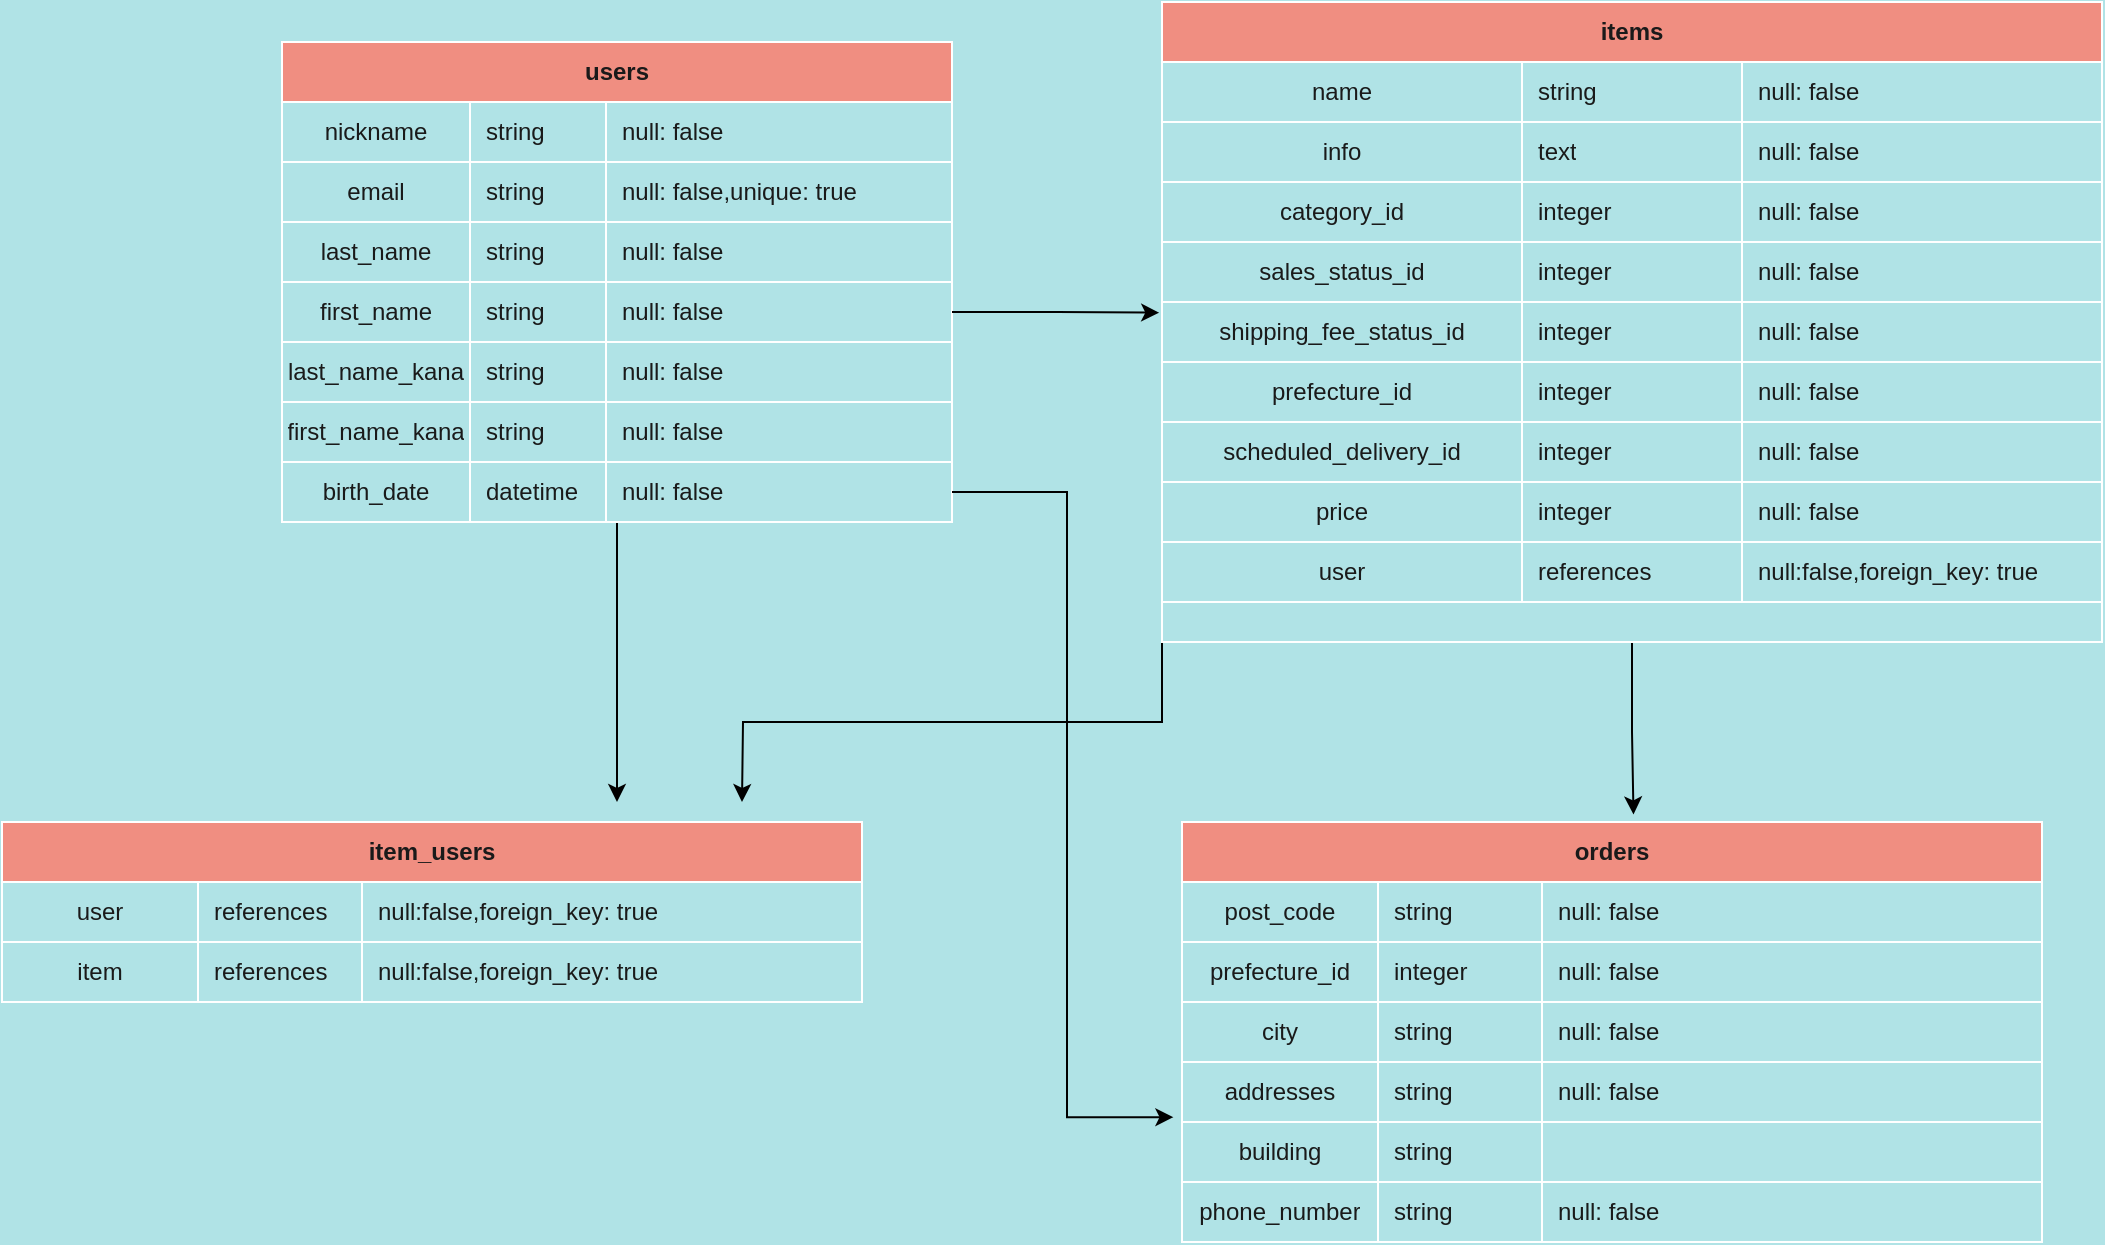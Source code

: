 <mxfile version="14.2.4" type="embed">
    <diagram id="tErA3t9SKFRRtnibJQFi" name="ページ1">
        <mxGraphModel dx="1040" dy="971" grid="1" gridSize="10" guides="1" tooltips="1" connect="1" arrows="1" fold="1" page="1" pageScale="1" pageWidth="850" pageHeight="1100" background="#B0E3E6" math="0" shadow="0">
            <root>
                <mxCell id="0"/>
                <mxCell id="1" parent="0"/>
                <mxCell id="214" style="edgeStyle=orthogonalEdgeStyle;rounded=0;orthogonalLoop=1;jettySize=auto;html=1;" edge="1" parent="1" source="2">
                    <mxGeometry relative="1" as="geometry">
                        <mxPoint x="407.5" y="440" as="targetPoint"/>
                    </mxGeometry>
                </mxCell>
                <mxCell id="2" value="users" style="shape=table;html=1;whiteSpace=wrap;startSize=30;container=1;collapsible=0;childLayout=tableLayout;fixedRows=1;rowLines=0;fontStyle=1;align=center;fillColor=#F08E81;strokeColor=#FFFFFF;fontColor=#1A1A1A;" parent="1" vertex="1">
                    <mxGeometry x="240" y="60" width="335" height="240" as="geometry"/>
                </mxCell>
                <mxCell id="3" value="" style="shape=partialRectangle;html=1;whiteSpace=wrap;collapsible=0;dropTarget=0;pointerEvents=0;fillColor=none;top=0;left=0;bottom=1;right=0;points=[[0,0.5],[1,0.5]];portConstraint=eastwest;strokeColor=#FFFFFF;fontColor=#1A1A1A;" parent="2" vertex="1">
                    <mxGeometry y="30" width="335" height="30" as="geometry"/>
                </mxCell>
                <mxCell id="4" value="nickname" style="shape=partialRectangle;html=1;whiteSpace=wrap;connectable=0;fillColor=none;top=0;left=0;bottom=0;right=0;overflow=hidden;strokeColor=#FFFFFF;fontColor=#1A1A1A;" parent="3" vertex="1">
                    <mxGeometry width="94" height="30" as="geometry"/>
                </mxCell>
                <mxCell id="5" value="string" style="shape=partialRectangle;html=1;whiteSpace=wrap;connectable=0;fillColor=none;top=0;left=0;bottom=0;right=0;align=left;spacingLeft=6;overflow=hidden;strokeColor=#FFFFFF;fontColor=#1A1A1A;" parent="3" vertex="1">
                    <mxGeometry x="94" width="68" height="30" as="geometry"/>
                </mxCell>
                <mxCell id="136" value="&lt;span&gt;null: false&lt;/span&gt;" style="shape=partialRectangle;html=1;whiteSpace=wrap;connectable=0;fillColor=none;top=0;left=0;bottom=0;right=0;align=left;spacingLeft=6;overflow=hidden;strokeColor=#FFFFFF;fontColor=#1A1A1A;" parent="3" vertex="1">
                    <mxGeometry x="162" width="173" height="30" as="geometry"/>
                </mxCell>
                <mxCell id="6" value="" style="shape=partialRectangle;html=1;whiteSpace=wrap;collapsible=0;dropTarget=0;pointerEvents=0;fillColor=none;top=0;left=0;bottom=0;right=0;points=[[0,0.5],[1,0.5]];portConstraint=eastwest;strokeColor=#FFFFFF;fontColor=#1A1A1A;" parent="2" vertex="1">
                    <mxGeometry y="60" width="335" height="30" as="geometry"/>
                </mxCell>
                <mxCell id="7" value="email" style="shape=partialRectangle;html=1;whiteSpace=wrap;connectable=0;fillColor=none;top=0;left=0;bottom=0;right=0;overflow=hidden;strokeColor=#FFFFFF;fontColor=#1A1A1A;" parent="6" vertex="1">
                    <mxGeometry width="94" height="30" as="geometry"/>
                </mxCell>
                <mxCell id="8" value="string" style="shape=partialRectangle;html=1;whiteSpace=wrap;connectable=0;fillColor=none;top=0;left=0;bottom=0;right=0;align=left;spacingLeft=6;overflow=hidden;strokeColor=#FFFFFF;fontColor=#1A1A1A;" parent="6" vertex="1">
                    <mxGeometry x="94" width="68" height="30" as="geometry"/>
                </mxCell>
                <mxCell id="137" value="&lt;span&gt;null: false,unique: true&lt;/span&gt;" style="shape=partialRectangle;html=1;whiteSpace=wrap;connectable=0;fillColor=none;top=0;left=0;bottom=0;right=0;align=left;spacingLeft=6;overflow=hidden;strokeColor=#FFFFFF;fontColor=#1A1A1A;" parent="6" vertex="1">
                    <mxGeometry x="162" width="173" height="30" as="geometry"/>
                </mxCell>
                <mxCell id="18" style="shape=partialRectangle;html=1;whiteSpace=wrap;collapsible=0;dropTarget=0;pointerEvents=0;fillColor=none;top=0;left=0;bottom=0;right=0;points=[[0,0.5],[1,0.5]];portConstraint=eastwest;strokeColor=#FFFFFF;fontColor=#1A1A1A;" parent="2" vertex="1">
                    <mxGeometry y="90" width="335" height="30" as="geometry"/>
                </mxCell>
                <mxCell id="19" value="last_name" style="shape=partialRectangle;html=1;whiteSpace=wrap;connectable=0;fillColor=none;top=1;left=1;bottom=1;right=1;overflow=hidden;sketch=0;shadow=0;strokeColor=#FFFFFF;fontColor=#1A1A1A;" parent="18" vertex="1">
                    <mxGeometry width="94" height="30" as="geometry"/>
                </mxCell>
                <mxCell id="20" value="&lt;span&gt;string&lt;/span&gt;" style="shape=partialRectangle;html=1;whiteSpace=wrap;connectable=0;fillColor=none;top=1;left=1;bottom=1;right=1;align=left;spacingLeft=6;overflow=hidden;strokeColor=#FFFFFF;fontColor=#1A1A1A;" parent="18" vertex="1">
                    <mxGeometry x="94" width="68" height="30" as="geometry"/>
                </mxCell>
                <mxCell id="140" value="&lt;span&gt;null: false&lt;/span&gt;" style="shape=partialRectangle;html=1;whiteSpace=wrap;connectable=0;fillColor=none;top=1;left=1;bottom=1;right=1;align=left;spacingLeft=6;overflow=hidden;strokeColor=#FFFFFF;fontColor=#1A1A1A;" parent="18" vertex="1">
                    <mxGeometry x="162" width="173" height="30" as="geometry"/>
                </mxCell>
                <mxCell id="21" style="shape=partialRectangle;html=1;whiteSpace=wrap;collapsible=0;dropTarget=0;pointerEvents=0;fillColor=none;top=0;left=0;bottom=0;right=0;points=[[0,0.5],[1,0.5]];portConstraint=eastwest;strokeColor=#FFFFFF;fontColor=#1A1A1A;" parent="2" vertex="1">
                    <mxGeometry y="120" width="335" height="30" as="geometry"/>
                </mxCell>
                <mxCell id="22" value="first_name" style="shape=partialRectangle;html=1;whiteSpace=wrap;connectable=0;fillColor=none;top=1;left=1;bottom=1;right=1;overflow=hidden;sketch=0;shadow=0;strokeColor=#FFFFFF;fontColor=#1A1A1A;" parent="21" vertex="1">
                    <mxGeometry width="94" height="30" as="geometry"/>
                </mxCell>
                <mxCell id="23" value="&lt;font face=&quot;helvetica&quot;&gt;string&lt;/font&gt;" style="shape=partialRectangle;html=1;whiteSpace=wrap;connectable=0;fillColor=none;top=1;left=1;bottom=1;right=1;align=left;spacingLeft=6;overflow=hidden;strokeColor=#FFFFFF;fontColor=#1A1A1A;" parent="21" vertex="1">
                    <mxGeometry x="94" width="68" height="30" as="geometry"/>
                </mxCell>
                <mxCell id="141" value="&lt;span&gt;null: false&lt;/span&gt;" style="shape=partialRectangle;html=1;whiteSpace=wrap;connectable=0;fillColor=none;top=1;left=1;bottom=1;right=1;align=left;spacingLeft=6;overflow=hidden;strokeColor=#FFFFFF;fontColor=#1A1A1A;" parent="21" vertex="1">
                    <mxGeometry x="162" width="173" height="30" as="geometry"/>
                </mxCell>
                <mxCell id="24" style="shape=partialRectangle;html=1;whiteSpace=wrap;collapsible=0;dropTarget=0;pointerEvents=0;fillColor=none;top=0;left=0;bottom=0;right=0;points=[[0,0.5],[1,0.5]];portConstraint=eastwest;strokeColor=#FFFFFF;fontColor=#1A1A1A;" parent="2" vertex="1">
                    <mxGeometry y="150" width="335" height="30" as="geometry"/>
                </mxCell>
                <mxCell id="25" value="last_name_kana" style="shape=partialRectangle;html=1;whiteSpace=wrap;connectable=0;fillColor=none;top=1;left=1;bottom=1;right=1;overflow=hidden;sketch=0;shadow=0;strokeColor=#FFFFFF;fontColor=#1A1A1A;" parent="24" vertex="1">
                    <mxGeometry width="94" height="30" as="geometry"/>
                </mxCell>
                <mxCell id="26" value="&lt;span&gt;string&lt;/span&gt;" style="shape=partialRectangle;html=1;whiteSpace=wrap;connectable=0;fillColor=none;top=1;left=1;bottom=1;right=1;align=left;spacingLeft=6;overflow=hidden;strokeColor=#FFFFFF;fontColor=#1A1A1A;" parent="24" vertex="1">
                    <mxGeometry x="94" width="68" height="30" as="geometry"/>
                </mxCell>
                <mxCell id="142" value="&lt;span&gt;null: false&lt;/span&gt;" style="shape=partialRectangle;html=1;whiteSpace=wrap;connectable=0;fillColor=none;top=1;left=1;bottom=1;right=1;align=left;spacingLeft=6;overflow=hidden;strokeColor=#FFFFFF;fontColor=#1A1A1A;" parent="24" vertex="1">
                    <mxGeometry x="162" width="173" height="30" as="geometry"/>
                </mxCell>
                <mxCell id="27" style="shape=partialRectangle;html=1;whiteSpace=wrap;collapsible=0;dropTarget=0;pointerEvents=0;fillColor=none;top=0;left=0;bottom=0;right=0;points=[[0,0.5],[1,0.5]];portConstraint=eastwest;strokeColor=#FFFFFF;fontColor=#1A1A1A;" parent="2" vertex="1">
                    <mxGeometry y="180" width="335" height="30" as="geometry"/>
                </mxCell>
                <mxCell id="28" value="first_name_kana" style="shape=partialRectangle;html=1;whiteSpace=wrap;connectable=0;fillColor=none;top=1;left=1;bottom=1;right=1;overflow=hidden;sketch=0;shadow=0;strokeColor=#FFFFFF;fontColor=#1A1A1A;" parent="27" vertex="1">
                    <mxGeometry width="94" height="30" as="geometry"/>
                </mxCell>
                <mxCell id="29" value="&lt;span&gt;string&lt;/span&gt;" style="shape=partialRectangle;html=1;whiteSpace=wrap;connectable=0;fillColor=none;top=1;left=1;bottom=1;right=1;align=left;spacingLeft=6;overflow=hidden;strokeColor=#FFFFFF;fontColor=#1A1A1A;" parent="27" vertex="1">
                    <mxGeometry x="94" width="68" height="30" as="geometry"/>
                </mxCell>
                <mxCell id="143" value="&lt;span&gt;null: false&lt;/span&gt;" style="shape=partialRectangle;html=1;whiteSpace=wrap;connectable=0;fillColor=none;top=1;left=1;bottom=1;right=1;align=left;spacingLeft=6;overflow=hidden;strokeColor=#FFFFFF;fontColor=#1A1A1A;" parent="27" vertex="1">
                    <mxGeometry x="162" width="173" height="30" as="geometry"/>
                </mxCell>
                <mxCell id="30" style="shape=partialRectangle;html=1;whiteSpace=wrap;collapsible=0;dropTarget=0;pointerEvents=0;fillColor=none;top=0;left=0;bottom=0;right=0;points=[[0,0.5],[1,0.5]];portConstraint=eastwest;strokeColor=#FFFFFF;fontColor=#1A1A1A;" parent="2" vertex="1">
                    <mxGeometry y="210" width="335" height="30" as="geometry"/>
                </mxCell>
                <mxCell id="31" value="birth_date" style="shape=partialRectangle;html=1;whiteSpace=wrap;connectable=0;fillColor=none;top=1;left=1;bottom=1;right=1;overflow=hidden;sketch=0;shadow=0;strokeColor=#FFFFFF;fontColor=#1A1A1A;" parent="30" vertex="1">
                    <mxGeometry width="94" height="30" as="geometry"/>
                </mxCell>
                <mxCell id="32" value="&lt;span&gt;datetime&lt;/span&gt;" style="shape=partialRectangle;html=1;whiteSpace=wrap;connectable=0;fillColor=none;top=1;left=1;bottom=1;right=1;align=left;spacingLeft=6;overflow=hidden;strokeColor=#FFFFFF;fontColor=#1A1A1A;" parent="30" vertex="1">
                    <mxGeometry x="94" width="68" height="30" as="geometry"/>
                </mxCell>
                <mxCell id="144" value="&lt;span&gt;null: false&lt;/span&gt;" style="shape=partialRectangle;html=1;whiteSpace=wrap;connectable=0;fillColor=none;top=1;left=1;bottom=1;right=1;align=left;spacingLeft=6;overflow=hidden;strokeColor=#FFFFFF;fontColor=#1A1A1A;" parent="30" vertex="1">
                    <mxGeometry x="162" width="173" height="30" as="geometry"/>
                </mxCell>
                <mxCell id="216" style="edgeStyle=orthogonalEdgeStyle;rounded=0;orthogonalLoop=1;jettySize=auto;html=1;entryX=0.525;entryY=-0.018;entryDx=0;entryDy=0;entryPerimeter=0;" edge="1" parent="1" source="44" target="167">
                    <mxGeometry relative="1" as="geometry"/>
                </mxCell>
                <mxCell id="217" style="edgeStyle=orthogonalEdgeStyle;rounded=0;orthogonalLoop=1;jettySize=auto;html=1;exitX=0;exitY=1;exitDx=0;exitDy=0;" edge="1" parent="1" source="44">
                    <mxGeometry relative="1" as="geometry">
                        <mxPoint x="470" y="440" as="targetPoint"/>
                    </mxGeometry>
                </mxCell>
                <mxCell id="44" value="items" style="shape=table;html=1;whiteSpace=wrap;startSize=30;container=1;collapsible=0;childLayout=tableLayout;fixedRows=1;rowLines=0;fontStyle=1;align=center;fillColor=#F08E81;strokeColor=#FFFFFF;fontColor=#1A1A1A;" parent="1" vertex="1">
                    <mxGeometry x="680" y="40" width="470" height="320" as="geometry"/>
                </mxCell>
                <mxCell id="48" value="" style="shape=partialRectangle;html=1;whiteSpace=wrap;collapsible=0;dropTarget=0;pointerEvents=0;fillColor=none;top=0;left=0;bottom=0;right=0;points=[[0,0.5],[1,0.5]];portConstraint=eastwest;strokeColor=#FFFFFF;fontColor=#1A1A1A;" parent="44" vertex="1">
                    <mxGeometry y="30" width="470" height="30" as="geometry"/>
                </mxCell>
                <mxCell id="49" value="name" style="shape=partialRectangle;html=1;whiteSpace=wrap;connectable=0;fillColor=none;top=0;left=0;bottom=0;right=0;overflow=hidden;strokeColor=#FFFFFF;fontColor=#1A1A1A;" parent="48" vertex="1">
                    <mxGeometry width="180" height="30" as="geometry"/>
                </mxCell>
                <mxCell id="50" value="string" style="shape=partialRectangle;html=1;whiteSpace=wrap;connectable=0;fillColor=none;top=0;left=0;bottom=0;right=0;align=left;spacingLeft=6;overflow=hidden;strokeColor=#FFFFFF;fontColor=#1A1A1A;" parent="48" vertex="1">
                    <mxGeometry x="180" width="110" height="30" as="geometry"/>
                </mxCell>
                <mxCell id="157" value="&lt;span&gt;null: false&lt;/span&gt;" style="shape=partialRectangle;html=1;whiteSpace=wrap;connectable=0;fillColor=none;top=0;left=0;bottom=0;right=0;align=left;spacingLeft=6;overflow=hidden;strokeColor=#FFFFFF;fontColor=#1A1A1A;" parent="48" vertex="1">
                    <mxGeometry x="290" width="180" height="30" as="geometry"/>
                </mxCell>
                <mxCell id="51" value="" style="shape=partialRectangle;html=1;whiteSpace=wrap;collapsible=0;dropTarget=0;pointerEvents=0;fillColor=none;top=0;left=0;bottom=0;right=0;points=[[0,0.5],[1,0.5]];portConstraint=eastwest;strokeColor=#FFFFFF;fontColor=#1A1A1A;" parent="44" vertex="1">
                    <mxGeometry y="60" width="470" height="30" as="geometry"/>
                </mxCell>
                <mxCell id="52" value="info" style="shape=partialRectangle;html=1;whiteSpace=wrap;connectable=0;fillColor=none;top=1;left=1;bottom=1;right=1;overflow=hidden;sketch=0;shadow=0;strokeColor=#FFFFFF;fontColor=#1A1A1A;" parent="51" vertex="1">
                    <mxGeometry width="180" height="30" as="geometry"/>
                </mxCell>
                <mxCell id="53" value="text" style="shape=partialRectangle;html=1;whiteSpace=wrap;connectable=0;fillColor=none;top=1;left=1;bottom=1;right=1;align=left;spacingLeft=6;overflow=hidden;strokeColor=#FFFFFF;fontColor=#1A1A1A;" parent="51" vertex="1">
                    <mxGeometry x="180" width="110" height="30" as="geometry"/>
                </mxCell>
                <mxCell id="158" value="&lt;span&gt;null: false&lt;/span&gt;" style="shape=partialRectangle;html=1;whiteSpace=wrap;connectable=0;fillColor=none;top=1;left=1;bottom=1;right=1;align=left;spacingLeft=6;overflow=hidden;strokeColor=#FFFFFF;fontColor=#1A1A1A;" parent="51" vertex="1">
                    <mxGeometry x="290" width="180" height="30" as="geometry"/>
                </mxCell>
                <mxCell id="54" style="shape=partialRectangle;html=1;whiteSpace=wrap;collapsible=0;dropTarget=0;pointerEvents=0;fillColor=none;top=0;left=0;bottom=0;right=0;points=[[0,0.5],[1,0.5]];portConstraint=eastwest;strokeColor=#FFFFFF;fontColor=#1A1A1A;" parent="44" vertex="1">
                    <mxGeometry y="90" width="470" height="30" as="geometry"/>
                </mxCell>
                <mxCell id="55" value="category_id" style="shape=partialRectangle;html=1;whiteSpace=wrap;connectable=0;fillColor=none;top=1;left=1;bottom=1;right=1;overflow=hidden;sketch=0;shadow=0;strokeColor=#FFFFFF;fontColor=#1A1A1A;" parent="54" vertex="1">
                    <mxGeometry width="180" height="30" as="geometry"/>
                </mxCell>
                <mxCell id="56" value="&lt;span&gt;integer&lt;/span&gt;" style="shape=partialRectangle;html=1;whiteSpace=wrap;connectable=0;fillColor=none;top=1;left=1;bottom=1;right=1;align=left;spacingLeft=6;overflow=hidden;strokeColor=#FFFFFF;fontColor=#1A1A1A;" parent="54" vertex="1">
                    <mxGeometry x="180" width="110" height="30" as="geometry"/>
                </mxCell>
                <mxCell id="159" value="&lt;span&gt;null: false&lt;/span&gt;" style="shape=partialRectangle;html=1;whiteSpace=wrap;connectable=0;fillColor=none;top=1;left=1;bottom=1;right=1;align=left;spacingLeft=6;overflow=hidden;strokeColor=#FFFFFF;fontColor=#1A1A1A;" parent="54" vertex="1">
                    <mxGeometry x="290" width="180" height="30" as="geometry"/>
                </mxCell>
                <mxCell id="57" style="shape=partialRectangle;html=1;whiteSpace=wrap;collapsible=0;dropTarget=0;pointerEvents=0;fillColor=none;top=0;left=0;bottom=0;right=0;points=[[0,0.5],[1,0.5]];portConstraint=eastwest;strokeColor=#FFFFFF;fontColor=#1A1A1A;" parent="44" vertex="1">
                    <mxGeometry y="120" width="470" height="30" as="geometry"/>
                </mxCell>
                <mxCell id="58" value="sales_status_id" style="shape=partialRectangle;html=1;whiteSpace=wrap;connectable=0;fillColor=none;top=1;left=1;bottom=1;right=1;overflow=hidden;sketch=0;shadow=0;strokeColor=#FFFFFF;fontColor=#1A1A1A;" parent="57" vertex="1">
                    <mxGeometry width="180" height="30" as="geometry"/>
                </mxCell>
                <mxCell id="59" value="&lt;span&gt;integer&lt;/span&gt;" style="shape=partialRectangle;html=1;whiteSpace=wrap;connectable=0;fillColor=none;top=1;left=1;bottom=1;right=1;align=left;spacingLeft=6;overflow=hidden;strokeColor=#FFFFFF;fontColor=#1A1A1A;" parent="57" vertex="1">
                    <mxGeometry x="180" width="110" height="30" as="geometry"/>
                </mxCell>
                <mxCell id="160" value="&lt;span&gt;null: false&lt;/span&gt;" style="shape=partialRectangle;html=1;whiteSpace=wrap;connectable=0;fillColor=none;top=1;left=1;bottom=1;right=1;align=left;spacingLeft=6;overflow=hidden;strokeColor=#FFFFFF;fontColor=#1A1A1A;" parent="57" vertex="1">
                    <mxGeometry x="290" width="180" height="30" as="geometry"/>
                </mxCell>
                <mxCell id="60" style="shape=partialRectangle;html=1;whiteSpace=wrap;collapsible=0;dropTarget=0;pointerEvents=0;fillColor=none;top=0;left=0;bottom=0;right=0;points=[[0,0.5],[1,0.5]];portConstraint=eastwest;strokeColor=#FFFFFF;fontColor=#1A1A1A;" parent="44" vertex="1">
                    <mxGeometry y="150" width="470" height="30" as="geometry"/>
                </mxCell>
                <mxCell id="61" value="shipping_fee_status_id" style="shape=partialRectangle;html=1;whiteSpace=wrap;connectable=0;fillColor=none;top=1;left=1;bottom=1;right=1;overflow=hidden;sketch=0;shadow=0;strokeColor=#FFFFFF;fontColor=#1A1A1A;" parent="60" vertex="1">
                    <mxGeometry width="180" height="30" as="geometry"/>
                </mxCell>
                <mxCell id="62" value="&lt;span&gt;integer&lt;/span&gt;" style="shape=partialRectangle;html=1;whiteSpace=wrap;connectable=0;fillColor=none;top=1;left=1;bottom=1;right=1;align=left;spacingLeft=6;overflow=hidden;strokeColor=#FFFFFF;fontColor=#1A1A1A;" parent="60" vertex="1">
                    <mxGeometry x="180" width="110" height="30" as="geometry"/>
                </mxCell>
                <mxCell id="161" value="&lt;span&gt;null: false&lt;/span&gt;" style="shape=partialRectangle;html=1;whiteSpace=wrap;connectable=0;fillColor=none;top=1;left=1;bottom=1;right=1;align=left;spacingLeft=6;overflow=hidden;strokeColor=#FFFFFF;fontColor=#1A1A1A;" parent="60" vertex="1">
                    <mxGeometry x="290" width="180" height="30" as="geometry"/>
                </mxCell>
                <mxCell id="63" style="shape=partialRectangle;html=1;whiteSpace=wrap;collapsible=0;dropTarget=0;pointerEvents=0;fillColor=none;top=0;left=0;bottom=0;right=0;points=[[0,0.5],[1,0.5]];portConstraint=eastwest;strokeColor=#FFFFFF;fontColor=#1A1A1A;" parent="44" vertex="1">
                    <mxGeometry y="180" width="470" height="30" as="geometry"/>
                </mxCell>
                <mxCell id="64" value="prefecture_id" style="shape=partialRectangle;html=1;whiteSpace=wrap;connectable=0;fillColor=none;top=1;left=1;bottom=1;right=1;overflow=hidden;sketch=0;shadow=0;strokeColor=#FFFFFF;fontColor=#1A1A1A;" parent="63" vertex="1">
                    <mxGeometry width="180" height="30" as="geometry"/>
                </mxCell>
                <mxCell id="65" value="&lt;span&gt;integer&lt;/span&gt;" style="shape=partialRectangle;html=1;whiteSpace=wrap;connectable=0;fillColor=none;top=1;left=1;bottom=1;right=1;align=left;spacingLeft=6;overflow=hidden;strokeColor=#FFFFFF;fontColor=#1A1A1A;" parent="63" vertex="1">
                    <mxGeometry x="180" width="110" height="30" as="geometry"/>
                </mxCell>
                <mxCell id="162" value="&lt;span&gt;null: false&lt;/span&gt;" style="shape=partialRectangle;html=1;whiteSpace=wrap;connectable=0;fillColor=none;top=1;left=1;bottom=1;right=1;align=left;spacingLeft=6;overflow=hidden;strokeColor=#FFFFFF;fontColor=#1A1A1A;" parent="63" vertex="1">
                    <mxGeometry x="290" width="180" height="30" as="geometry"/>
                </mxCell>
                <mxCell id="66" style="shape=partialRectangle;html=1;whiteSpace=wrap;collapsible=0;dropTarget=0;pointerEvents=0;fillColor=none;top=0;left=0;bottom=0;right=0;points=[[0,0.5],[1,0.5]];portConstraint=eastwest;strokeColor=#FFFFFF;fontColor=#1A1A1A;" parent="44" vertex="1">
                    <mxGeometry y="210" width="470" height="30" as="geometry"/>
                </mxCell>
                <mxCell id="67" value="scheduled_delivery_id" style="shape=partialRectangle;html=1;whiteSpace=wrap;connectable=0;fillColor=none;top=1;left=1;bottom=1;right=1;overflow=hidden;sketch=0;shadow=0;strokeColor=#FFFFFF;fontColor=#1A1A1A;" parent="66" vertex="1">
                    <mxGeometry width="180" height="30" as="geometry"/>
                </mxCell>
                <mxCell id="68" value="&lt;span&gt;integer&lt;/span&gt;" style="shape=partialRectangle;html=1;whiteSpace=wrap;connectable=0;fillColor=none;top=1;left=1;bottom=1;right=1;align=left;spacingLeft=6;overflow=hidden;strokeColor=#FFFFFF;fontColor=#1A1A1A;" parent="66" vertex="1">
                    <mxGeometry x="180" width="110" height="30" as="geometry"/>
                </mxCell>
                <mxCell id="163" value="&lt;span&gt;null: false&lt;/span&gt;" style="shape=partialRectangle;html=1;whiteSpace=wrap;connectable=0;fillColor=none;top=1;left=1;bottom=1;right=1;align=left;spacingLeft=6;overflow=hidden;strokeColor=#FFFFFF;fontColor=#1A1A1A;" parent="66" vertex="1">
                    <mxGeometry x="290" width="180" height="30" as="geometry"/>
                </mxCell>
                <mxCell id="72" style="shape=partialRectangle;html=1;whiteSpace=wrap;collapsible=0;dropTarget=0;pointerEvents=0;fillColor=none;top=0;left=0;bottom=0;right=0;points=[[0,0.5],[1,0.5]];portConstraint=eastwest;strokeColor=#FFFFFF;fontColor=#1A1A1A;" parent="44" vertex="1">
                    <mxGeometry y="240" width="470" height="30" as="geometry"/>
                </mxCell>
                <mxCell id="73" value="price" style="shape=partialRectangle;html=1;whiteSpace=wrap;connectable=0;fillColor=none;top=1;left=1;bottom=1;right=1;overflow=hidden;sketch=0;shadow=0;strokeColor=#FFFFFF;fontColor=#1A1A1A;" parent="72" vertex="1">
                    <mxGeometry width="180" height="30" as="geometry"/>
                </mxCell>
                <mxCell id="74" value="integer" style="shape=partialRectangle;html=1;whiteSpace=wrap;connectable=0;fillColor=none;top=1;left=1;bottom=1;right=1;align=left;spacingLeft=6;overflow=hidden;strokeColor=#FFFFFF;fontColor=#1A1A1A;" parent="72" vertex="1">
                    <mxGeometry x="180" width="110" height="30" as="geometry"/>
                </mxCell>
                <mxCell id="164" value="&lt;span&gt;null: false&lt;/span&gt;" style="shape=partialRectangle;html=1;whiteSpace=wrap;connectable=0;fillColor=none;top=1;left=1;bottom=1;right=1;align=left;spacingLeft=6;overflow=hidden;strokeColor=#FFFFFF;fontColor=#1A1A1A;" parent="72" vertex="1">
                    <mxGeometry x="290" width="180" height="30" as="geometry"/>
                </mxCell>
                <mxCell id="75" style="shape=partialRectangle;html=1;whiteSpace=wrap;collapsible=0;dropTarget=0;pointerEvents=0;fillColor=none;top=0;left=0;bottom=0;right=0;points=[[0,0.5],[1,0.5]];portConstraint=eastwest;strokeColor=#FFFFFF;fontColor=#1A1A1A;" parent="44" vertex="1">
                    <mxGeometry y="270" width="470" height="30" as="geometry"/>
                </mxCell>
                <mxCell id="76" value="user" style="shape=partialRectangle;html=1;whiteSpace=wrap;connectable=0;fillColor=none;top=1;left=1;bottom=1;right=1;overflow=hidden;sketch=0;shadow=0;strokeColor=#FFFFFF;fontColor=#1A1A1A;" parent="75" vertex="1">
                    <mxGeometry width="180" height="30" as="geometry"/>
                </mxCell>
                <mxCell id="77" value="references" style="shape=partialRectangle;html=1;whiteSpace=wrap;connectable=0;fillColor=none;top=1;left=1;bottom=1;right=1;align=left;spacingLeft=6;overflow=hidden;strokeColor=#FFFFFF;fontColor=#1A1A1A;" parent="75" vertex="1">
                    <mxGeometry x="180" width="110" height="30" as="geometry"/>
                </mxCell>
                <mxCell id="165" value="&lt;span&gt;null:false,foreign_key: true&lt;/span&gt;&lt;span style=&quot;color: rgba(0 , 0 , 0 , 0) ; font-family: monospace ; font-size: 0px&quot;&gt;%3CmxGraphModel%3E%3Croot%3E%3CmxCell%20id%3D%220%22%2F%3E%3CmxCell%20id%3D%221%22%20parent%3D%220%22%2F%3E%3CmxCell%20id%3D%222%22%20value%3D%22users%22%20style%3D%22shape%3Dtable%3Bhtml%3D1%3BwhiteSpace%3Dwrap%3BstartSize%3D30%3Bcontainer%3D1%3Bcollapsible%3D0%3BchildLayout%3DtableLayout%3BfixedRows%3D1%3BrowLines%3D0%3BfontStyle%3D1%3Balign%3Dcenter%3BfillColor%3D%23F08E81%3BstrokeColor%3D%23FFFFFF%3BfontColor%3D%231A1A1A%3B%22%20vertex%3D%221%22%20parent%3D%221%22%3E%3CmxGeometry%20x%3D%22245%22%20y%3D%2250%22%20width%3D%22365%22%20height%3D%22300%22%20as%3D%22geometry%22%2F%3E%3C%2FmxCell%3E%3CmxCell%20id%3D%223%22%20value%3D%22%22%20style%3D%22shape%3DpartialRectangle%3Bhtml%3D1%3BwhiteSpace%3Dwrap%3Bcollapsible%3D0%3BdropTarget%3D0%3BpointerEvents%3D0%3BfillColor%3Dnone%3Btop%3D0%3Bleft%3D0%3Bbottom%3D1%3Bright%3D0%3Bpoints%3D%5B%5B0%2C0.5%5D%2C%5B1%2C0.5%5D%5D%3BportConstraint%3Deastwest%3BstrokeColor%3D%23FFFFFF%3BfontColor%3D%231A1A1A%3B%22%20vertex%3D%221%22%20parent%3D%222%22%3E%3CmxGeometry%20y%3D%2230%22%20width%3D%22365%22%20height%3D%2230%22%20as%3D%22geometry%22%2F%3E%3C%2FmxCell%3E%3CmxCell%20id%3D%224%22%20value%3D%22nickname%22%20style%3D%22shape%3DpartialRectangle%3Bhtml%3D1%3BwhiteSpace%3Dwrap%3Bconnectable%3D0%3BfillColor%3Dnone%3Btop%3D0%3Bleft%3D0%3Bbottom%3D0%3Bright%3D0%3Boverflow%3Dhidden%3BstrokeColor%3D%23FFFFFF%3BfontColor%3D%231A1A1A%3B%22%20vertex%3D%221%22%20parent%3D%223%22%3E%3CmxGeometry%20width%3D%22135%22%20height%3D%2230%22%20as%3D%22geometry%22%2F%3E%3C%2FmxCell%3E%3CmxCell%20id%3D%225%22%20value%3D%22null%3A%20false%22%20style%3D%22shape%3DpartialRectangle%3Bhtml%3D1%3BwhiteSpace%3Dwrap%3Bconnectable%3D0%3BfillColor%3Dnone%3Btop%3D0%3Bleft%3D0%3Bbottom%3D0%3Bright%3D0%3Balign%3Dleft%3BspacingLeft%3D6%3Boverflow%3Dhidden%3BstrokeColor%3D%23FFFFFF%3BfontColor%3D%231A1A1A%3B%22%20vertex%3D%221%22%20parent%3D%223%22%3E%3CmxGeometry%20x%3D%22135%22%20width%3D%22230%22%20height%3D%2230%22%20as%3D%22geometry%22%2F%3E%3C%2FmxCell%3E%3CmxCell%20id%3D%226%22%20value%3D%22%22%20style%3D%22shape%3DpartialRectangle%3Bhtml%3D1%3BwhiteSpace%3Dwrap%3Bcollapsible%3D0%3BdropTarget%3D0%3BpointerEvents%3D0%3BfillColor%3Dnone%3Btop%3D0%3Bleft%3D0%3Bbottom%3D0%3Bright%3D0%3Bpoints%3D%5B%5B0%2C0.5%5D%2C%5B1%2C0.5%5D%5D%3BportConstraint%3Deastwest%3BstrokeColor%3D%23FFFFFF%3BfontColor%3D%231A1A1A%3B%22%20vertex%3D%221%22%20parent%3D%222%22%3E%3CmxGeometry%20y%3D%2260%22%20width%3D%22365%22%20height%3D%2230%22%20as%3D%22geometry%22%2F%3E%3C%2FmxCell%3E%3CmxCell%20id%3D%227%22%20value%3D%22email%22%20style%3D%22shape%3DpartialRectangle%3Bhtml%3D1%3BwhiteSpace%3Dwrap%3Bconnectable%3D0%3BfillColor%3Dnone%3Btop%3D0%3Bleft%3D0%3Bbottom%3D0%3Bright%3D0%3Boverflow%3Dhidden%3BstrokeColor%3D%23FFFFFF%3BfontColor%3D%231A1A1A%3B%22%20vertex%3D%221%22%20parent%3D%226%22%3E%3CmxGeometry%20width%3D%22135%22%20height%3D%2230%22%20as%3D%22geometry%22%2F%3E%3C%2FmxCell%3E%3CmxCell%20id%3D%228%22%20value%3D%22null%3Afalse%22%20style%3D%22shape%3DpartialRectangle%3Bhtml%3D1%3BwhiteSpace%3Dwrap%3Bconnectable%3D0%3BfillColor%3Dnone%3Btop%3D0%3Bleft%3D0%3Bbottom%3D0%3Bright%3D0%3Balign%3Dleft%3BspacingLeft%3D6%3Boverflow%3Dhidden%3BstrokeColor%3D%23FFFFFF%3BfontColor%3D%231A1A1A%3B%22%20vertex%3D%221%22%20parent%3D%226%22%3E%3CmxGeometry%20x%3D%22135%22%20width%3D%22230%22%20height%3D%2230%22%20as%3D%22geometry%22%2F%3E%3C%2FmxCell%3E%3CmxCell%20id%3D%229%22%20value%3D%22%22%20style%3D%22shape%3DpartialRectangle%3Bhtml%3D1%3BwhiteSpace%3Dwrap%3Bcollapsible%3D0%3BdropTarget%3D0%3BpointerEvents%3D0%3BfillColor%3Dnone%3Btop%3D0%3Bleft%3D0%3Bbottom%3D0%3Bright%3D0%3Bpoints%3D%5B%5B0%2C0.5%5D%2C%5B1%2C0.5%5D%5D%3BportConstraint%3Deastwest%3BstrokeColor%3D%23FFFFFF%3BfontColor%3D%231A1A1A%3B%22%20vertex%3D%221%22%20parent%3D%222%22%3E%3CmxGeometry%20y%3D%2290%22%20width%3D%22365%22%20height%3D%2230%22%20as%3D%22geometry%22%2F%3E%3C%2FmxCell%3E%3CmxCell%20id%3D%2210%22%20value%3D%22password%22%20style%3D%22shape%3DpartialRectangle%3Bhtml%3D1%3BwhiteSpace%3Dwrap%3Bconnectable%3D0%3BfillColor%3Dnone%3Btop%3D1%3Bleft%3D1%3Bbottom%3D1%3Bright%3D1%3Boverflow%3Dhidden%3Bsketch%3D0%3Bshadow%3D0%3BstrokeColor%3D%23FFFFFF%3BfontColor%3D%231A1A1A%3B%22%20vertex%3D%221%22%20parent%3D%229%22%3E%3CmxGeometry%20width%3D%22135%22%20height%3D%2230%22%20as%3D%22geometry%22%2F%3E%3C%2FmxCell%3E%3CmxCell%20id%3D%2211%22%20value%3D%22null%3Afalse%22%20style%3D%22shape%3DpartialRectangle%3Bhtml%3D1%3BwhiteSpace%3Dwrap%3Bconnectable%3D0%3BfillColor%3Dnone%3Btop%3D1%3Bleft%3D1%3Bbottom%3D1%3Bright%3D1%3Balign%3Dleft%3BspacingLeft%3D6%3Boverflow%3Dhidden%3BstrokeColor%3D%23FFFFFF%3BfontColor%3D%231A1A1A%3B%22%20vertex%3D%221%22%20parent%3D%229%22%3E%3CmxGeometry%20x%3D%22135%22%20width%3D%22230%22%20height%3D%2230%22%20as%3D%22geometry%22%2F%3E%3C%2FmxCell%3E%3CmxCell%20id%3D%2212%22%20style%3D%22shape%3DpartialRectangle%3Bhtml%3D1%3BwhiteSpace%3Dwrap%3Bcollapsible%3D0%3BdropTarget%3D0%3BpointerEvents%3D0%3BfillColor%3Dnone%3Btop%3D0%3Bleft%3D0%3Bbottom%3D0%3Bright%3D0%3Bpoints%3D%5B%5B0%2C0.5%5D%2C%5B1%2C0.5%5D%5D%3BportConstraint%3Deastwest%3BstrokeColor%3D%23FFFFFF%3BfontColor%3D%231A1A1A%3B%22%20vertex%3D%221%22%20parent%3D%222%22%3E%3CmxGeometry%20y%3D%22120%22%20width%3D%22365%22%20height%3D%2230%22%20as%3D%22geometry%22%2F%3E%3C%2FmxCell%3E%3CmxCell%20id%3D%2213%22%20value%3D%22password_confirmation%22%20style%3D%22shape%3DpartialRectangle%3Bhtml%3D1%3BwhiteSpace%3Dwrap%3Bconnectable%3D0%3BfillColor%3Dnone%3Btop%3D1%3Bleft%3D1%3Bbottom%3D1%3Bright%3D1%3Boverflow%3Dhidden%3Bsketch%3D0%3Bshadow%3D0%3BstrokeColor%3D%23FFFFFF%3BfontColor%3D%231A1A1A%3B%22%20vertex%3D%221%22%20parent%3D%2212%22%3E%3CmxGeometry%20width%3D%22135%22%20height%3D%2230%22%20as%3D%22geometry%22%2F%3E%3C%2FmxCell%3E%3CmxCell%20id%3D%2214%22%20value%3D%22%26lt%3Bspan%26gt%3Bnull%3Afalse%26lt%3B%2Fspan%26gt%3B%22%20style%3D%22shape%3DpartialRectangle%3Bhtml%3D1%3BwhiteSpace%3Dwrap%3Bconnectable%3D0%3BfillColor%3Dnone%3Btop%3D1%3Bleft%3D1%3Bbottom%3D1%3Bright%3D1%3Balign%3Dleft%3BspacingLeft%3D6%3Boverflow%3Dhidden%3BstrokeColor%3D%23FFFFFF%3BfontColor%3D%231A1A1A%3B%22%20vertex%3D%221%22%20parent%3D%2212%22%3E%3CmxGeometry%20x%3D%22135%22%20width%3D%22230%22%20height%3D%2230%22%20as%3D%22geometry%22%2F%3E%3C%2FmxCell%3E%3CmxCell%20id%3D%2215%22%20style%3D%22shape%3DpartialRectangle%3Bhtml%3D1%3BwhiteSpace%3Dwrap%3Bcollapsible%3D0%3BdropTarget%3D0%3BpointerEvents%3D0%3BfillColor%3Dnone%3Btop%3D0%3Bleft%3D0%3Bbottom%3D0%3Bright%3D0%3Bpoints%3D%5B%5B0%2C0.5%5D%2C%5B1%2C0.5%5D%5D%3BportConstraint%3Deastwest%3BstrokeColor%3D%23FFFFFF%3BfontColor%3D%231A1A1A%3B%22%20vertex%3D%221%22%20parent%3D%222%22%3E%3CmxGeometry%20y%3D%22150%22%20width%3D%22365%22%20height%3D%2230%22%20as%3D%22geometry%22%2F%3E%3C%2FmxCell%3E%3CmxCell%20id%3D%2216%22%20value%3D%22last_name%22%20style%3D%22shape%3DpartialRectangle%3Bhtml%3D1%3BwhiteSpace%3Dwrap%3Bconnectable%3D0%3BfillColor%3Dnone%3Btop%3D1%3Bleft%3D1%3Bbottom%3D1%3Bright%3D1%3Boverflow%3Dhidden%3Bsketch%3D0%3Bshadow%3D0%3BstrokeColor%3D%23FFFFFF%3BfontColor%3D%231A1A1A%3B%22%20vertex%3D%221%22%20parent%3D%2215%22%3E%3CmxGeometry%20width%3D%22135%22%20height%3D%2230%22%20as%3D%22geometry%22%2F%3E%3C%2FmxCell%3E%3CmxCell%20id%3D%2217%22%20value%3D%22%26lt%3Bspan%26gt%3Bnull%3Afalse%26lt%3B%2Fspan%26gt%3B%22%20style%3D%22shape%3DpartialRectangle%3Bhtml%3D1%3BwhiteSpace%3Dwrap%3Bconnectable%3D0%3BfillColor%3Dnone%3Btop%3D1%3Bleft%3D1%3Bbottom%3D1%3Bright%3D1%3Balign%3Dleft%3BspacingLeft%3D6%3Boverflow%3Dhidden%3BstrokeColor%3D%23FFFFFF%3BfontColor%3D%231A1A1A%3B%22%20vertex%3D%221%22%20parent%3D%2215%22%3E%3CmxGeometry%20x%3D%22135%22%20width%3D%22230%22%20height%3D%2230%22%20as%3D%22geometry%22%2F%3E%3C%2FmxCell%3E%3CmxCell%20id%3D%2218%22%20style%3D%22shape%3DpartialRectangle%3Bhtml%3D1%3BwhiteSpace%3Dwrap%3Bcollapsible%3D0%3BdropTarget%3D0%3BpointerEvents%3D0%3BfillColor%3Dnone%3Btop%3D0%3Bleft%3D0%3Bbottom%3D0%3Bright%3D0%3Bpoints%3D%5B%5B0%2C0.5%5D%2C%5B1%2C0.5%5D%5D%3BportConstraint%3Deastwest%3BstrokeColor%3D%23FFFFFF%3BfontColor%3D%231A1A1A%3B%22%20vertex%3D%221%22%20parent%3D%222%22%3E%3CmxGeometry%20y%3D%22180%22%20width%3D%22365%22%20height%3D%2230%22%20as%3D%22geometry%22%2F%3E%3C%2FmxCell%3E%3CmxCell%20id%3D%2219%22%20value%3D%22first_name%22%20style%3D%22shape%3DpartialRectangle%3Bhtml%3D1%3BwhiteSpace%3Dwrap%3Bconnectable%3D0%3BfillColor%3Dnone%3Btop%3D1%3Bleft%3D1%3Bbottom%3D1%3Bright%3D1%3Boverflow%3Dhidden%3Bsketch%3D0%3Bshadow%3D0%3BstrokeColor%3D%23FFFFFF%3BfontColor%3D%231A1A1A%3B%22%20vertex%3D%221%22%20parent%3D%2218%22%3E%3CmxGeometry%20width%3D%22135%22%20height%3D%2230%22%20as%3D%22geometry%22%2F%3E%3C%2FmxCell%3E%3CmxCell%20id%3D%2220%22%20value%3D%22%26lt%3Bspan%26gt%3Bnull%3Afalse%26lt%3B%2Fspan%26gt%3B%22%20style%3D%22shape%3DpartialRectangle%3Bhtml%3D1%3BwhiteSpace%3Dwrap%3Bconnectable%3D0%3BfillColor%3Dnone%3Btop%3D1%3Bleft%3D1%3Bbottom%3D1%3Bright%3D1%3Balign%3Dleft%3BspacingLeft%3D6%3Boverflow%3Dhidden%3BstrokeColor%3D%23FFFFFF%3BfontColor%3D%231A1A1A%3B%22%20vertex%3D%221%22%20parent%3D%2218%22%3E%3CmxGeometry%20x%3D%22135%22%20width%3D%22230%22%20height%3D%2230%22%20as%3D%22geometry%22%2F%3E%3C%2FmxCell%3E%3CmxCell%20id%3D%2221%22%20style%3D%22shape%3DpartialRectangle%3Bhtml%3D1%3BwhiteSpace%3Dwrap%3Bcollapsible%3D0%3BdropTarget%3D0%3BpointerEvents%3D0%3BfillColor%3Dnone%3Btop%3D0%3Bleft%3D0%3Bbottom%3D0%3Bright%3D0%3Bpoints%3D%5B%5B0%2C0.5%5D%2C%5B1%2C0.5%5D%5D%3BportConstraint%3Deastwest%3BstrokeColor%3D%23FFFFFF%3BfontColor%3D%231A1A1A%3B%22%20vertex%3D%221%22%20parent%3D%222%22%3E%3CmxGeometry%20y%3D%22210%22%20width%3D%22365%22%20height%3D%2230%22%20as%3D%22geometry%22%2F%3E%3C%2FmxCell%3E%3CmxCell%20id%3D%2222%22%20value%3D%22last_name_kana%22%20style%3D%22shape%3DpartialRectangle%3Bhtml%3D1%3BwhiteSpace%3Dwrap%3Bconnectable%3D0%3BfillColor%3Dnone%3Btop%3D1%3Bleft%3D1%3Bbottom%3D1%3Bright%3D1%3Boverflow%3Dhidden%3Bsketch%3D0%3Bshadow%3D0%3BstrokeColor%3D%23FFFFFF%3BfontColor%3D%231A1A1A%3B%22%20vertex%3D%221%22%20parent%3D%2221%22%3E%3CmxGeometry%20width%3D%22135%22%20height%3D%2230%22%20as%3D%22geometry%22%2F%3E%3C%2FmxCell%3E%3CmxCell%20id%3D%2223%22%20value%3D%22%26lt%3Bspan%26gt%3Bnull%3Afalse%26lt%3B%2Fspan%26gt%3B%22%20style%3D%22shape%3DpartialRectangle%3Bhtml%3D1%3BwhiteSpace%3Dwrap%3Bconnectable%3D0%3BfillColor%3Dnone%3Btop%3D1%3Bleft%3D1%3Bbottom%3D1%3Bright%3D1%3Balign%3Dleft%3BspacingLeft%3D6%3Boverflow%3Dhidden%3BstrokeColor%3D%23FFFFFF%3BfontColor%3D%231A1A1A%3B%22%20vertex%3D%221%22%20parent%3D%2221%22%3E%3CmxGeometry%20x%3D%22135%22%20width%3D%22230%22%20height%3D%2230%22%20as%3D%22geometry%22%2F%3E%3C%2FmxCell%3E%3CmxCell%20id%3D%2224%22%20style%3D%22shape%3DpartialRectangle%3Bhtml%3D1%3BwhiteSpace%3Dwrap%3Bcollapsible%3D0%3BdropTarget%3D0%3BpointerEvents%3D0%3BfillColor%3Dnone%3Btop%3D0%3Bleft%3D0%3Bbottom%3D0%3Bright%3D0%3Bpoints%3D%5B%5B0%2C0.5%5D%2C%5B1%2C0.5%5D%5D%3BportConstraint%3Deastwest%3BstrokeColor%3D%23FFFFFF%3BfontColor%3D%231A1A1A%3B%22%20vertex%3D%221%22%20parent%3D%222%22%3E%3CmxGeometry%20y%3D%22240%22%20width%3D%22365%22%20height%3D%2230%22%20as%3D%22geometry%22%2F%3E%3C%2FmxCell%3E%3CmxCell%20id%3D%2225%22%20value%3D%22first_name_kana%22%20style%3D%22shape%3DpartialRectangle%3Bhtml%3D1%3BwhiteSpace%3Dwrap%3Bconnectable%3D0%3BfillColor%3Dnone%3Btop%3D1%3Bleft%3D1%3Bbottom%3D1%3Bright%3D1%3Boverflow%3Dhidden%3Bsketch%3D0%3Bshadow%3D0%3BstrokeColor%3D%23FFFFFF%3BfontColor%3D%231A1A1A%3B%22%20vertex%3D%221%22%20parent%3D%2224%22%3E%3CmxGeometry%20width%3D%22135%22%20height%3D%2230%22%20as%3D%22geometry%22%2F%3E%3C%2FmxCell%3E%3CmxCell%20id%3D%2226%22%20value%3D%22%26lt%3Bspan%26gt%3Bnull%3Afalse%26lt%3B%2Fspan%26gt%3B%22%20style%3D%22shape%3DpartialRectangle%3Bhtml%3D1%3BwhiteSpace%3Dwrap%3Bconnectable%3D0%3BfillColor%3Dnone%3Btop%3D1%3Bleft%3D1%3Bbottom%3D1%3Bright%3D1%3Balign%3Dleft%3BspacingLeft%3D6%3Boverflow%3Dhidden%3BstrokeColor%3D%23FFFFFF%3BfontColor%3D%231A1A1A%3B%22%20vertex%3D%221%22%20parent%3D%2224%22%3E%3CmxGeometry%20x%3D%22135%22%20width%3D%22230%22%20height%3D%2230%22%20as%3D%22geometry%22%2F%3E%3C%2FmxCell%3E%3CmxCell%20id%3D%2227%22%20style%3D%22shape%3DpartialRectangle%3Bhtml%3D1%3BwhiteSpace%3Dwrap%3Bcollapsible%3D0%3BdropTarget%3D0%3BpointerEvents%3D0%3BfillColor%3Dnone%3Btop%3D0%3Bleft%3D0%3Bbottom%3D0%3Bright%3D0%3Bpoints%3D%5B%5B0%2C0.5%5D%2C%5B1%2C0.5%5D%5D%3BportConstraint%3Deastwest%3BstrokeColor%3D%23FFFFFF%3BfontColor%3D%231A1A1A%3B%22%20vertex%3D%221%22%20parent%3D%222%22%3E%3CmxGeometry%20y%3D%22270%22%20width%3D%22365%22%20height%3D%2230%22%20as%3D%22geometry%22%2F%3E%3C%2FmxCell%3E%3CmxCell%20id%3D%2228%22%20value%3D%22birth_date%22%20style%3D%22shape%3DpartialRectangle%3Bhtml%3D1%3BwhiteSpace%3Dwrap%3Bconnectable%3D0%3BfillColor%3Dnone%3Btop%3D1%3Bleft%3D1%3Bbottom%3D1%3Bright%3D1%3Boverflow%3Dhidden%3Bsketch%3D0%3Bshadow%3D0%3BstrokeColor%3D%23FFFFFF%3BfontColor%3D%231A1A1A%3B%22%20vertex%3D%221%22%20parent%3D%2227%22%3E%3CmxGeometry%20width%3D%22135%22%20height%3D%2230%22%20as%3D%22geometry%22%2F%3E%3C%2FmxCell%3E%3CmxCell%20id%3D%2229%22%20value%3D%22%26lt%3Bspan%26gt%3Bnull%3Afalse%26lt%3B%2Fspan%26gt%3B%22%20style%3D%22shape%3DpartialRectangle%3Bhtml%3D1%3BwhiteSpace%3Dwrap%3Bconnectable%3D0%3BfillColor%3Dnone%3Btop%3D1%3Bleft%3D1%3Bbottom%3D1%3Bright%3D1%3Balign%3Dleft%3BspacingLeft%3D6%3Boverflow%3Dhidden%3BstrokeColor%3D%23FFFFFF%3BfontColor%3D%231A1A1A%3B%22%20vertex%3D%221%22%20parent%3D%2227%22%3E%3CmxGeometry%20x%3D%22135%22%20width%3D%22230%22%20height%3D%2230%22%20as%3D%22geometry%22%2F%3E%3C%2FmxCell%3E%3C%2Froot%3E%3C%2FmxGraphModel%3E&lt;/span&gt;" style="shape=partialRectangle;html=1;whiteSpace=wrap;connectable=0;fillColor=none;top=1;left=1;bottom=1;right=1;align=left;spacingLeft=6;overflow=hidden;strokeColor=#FFFFFF;fontColor=#1A1A1A;" parent="75" vertex="1">
                    <mxGeometry x="290" width="180" height="30" as="geometry"/>
                </mxCell>
                <mxCell id="78" value="item_users" style="shape=table;html=1;whiteSpace=wrap;startSize=30;container=1;collapsible=0;childLayout=tableLayout;fixedRows=1;rowLines=0;fontStyle=1;align=center;fillColor=#F08E81;strokeColor=#FFFFFF;fontColor=#1A1A1A;" parent="1" vertex="1">
                    <mxGeometry x="100" y="450" width="430" height="90" as="geometry"/>
                </mxCell>
                <mxCell id="106" style="shape=partialRectangle;html=1;whiteSpace=wrap;collapsible=0;dropTarget=0;pointerEvents=0;fillColor=none;top=0;left=0;bottom=0;right=0;points=[[0,0.5],[1,0.5]];portConstraint=eastwest;strokeColor=#FFFFFF;fontColor=#1A1A1A;" parent="78" vertex="1">
                    <mxGeometry y="30" width="430" height="30" as="geometry"/>
                </mxCell>
                <mxCell id="107" value="user" style="shape=partialRectangle;html=1;whiteSpace=wrap;connectable=0;fillColor=none;top=1;left=1;bottom=1;right=1;overflow=hidden;sketch=0;shadow=0;strokeColor=#FFFFFF;fontColor=#1A1A1A;" parent="106" vertex="1">
                    <mxGeometry width="98" height="30" as="geometry"/>
                </mxCell>
                <mxCell id="108" value="references" style="shape=partialRectangle;html=1;whiteSpace=wrap;connectable=0;fillColor=none;top=1;left=1;bottom=1;right=1;align=left;spacingLeft=6;overflow=hidden;strokeColor=#FFFFFF;fontColor=#1A1A1A;" parent="106" vertex="1">
                    <mxGeometry x="98" width="82" height="30" as="geometry"/>
                </mxCell>
                <mxCell id="154" value="&lt;span&gt;null:false,foreign_key: true&lt;/span&gt;&lt;span style=&quot;color: rgba(0 , 0 , 0 , 0) ; font-family: monospace ; font-size: 0px&quot;&gt;%3CmxGraphModel%3E%3Croot%3E%3CmxCell%20id%3D%220%22%2F%3E%3CmxCell%20id%3D%221%22%20parent%3D%220%22%2F%3E%3CmxCell%20id%3D%222%22%20value%3D%22users%22%20style%3D%22shape%3Dtable%3Bhtml%3D1%3BwhiteSpace%3Dwrap%3BstartSize%3D30%3Bcontainer%3D1%3Bcollapsible%3D0%3BchildLayout%3DtableLayout%3BfixedRows%3D1%3BrowLines%3D0%3BfontStyle%3D1%3Balign%3Dcenter%3BfillColor%3D%23F08E81%3BstrokeColor%3D%23FFFFFF%3BfontColor%3D%231A1A1A%3B%22%20vertex%3D%221%22%20parent%3D%221%22%3E%3CmxGeometry%20x%3D%22245%22%20y%3D%2250%22%20width%3D%22365%22%20height%3D%22300%22%20as%3D%22geometry%22%2F%3E%3C%2FmxCell%3E%3CmxCell%20id%3D%223%22%20value%3D%22%22%20style%3D%22shape%3DpartialRectangle%3Bhtml%3D1%3BwhiteSpace%3Dwrap%3Bcollapsible%3D0%3BdropTarget%3D0%3BpointerEvents%3D0%3BfillColor%3Dnone%3Btop%3D0%3Bleft%3D0%3Bbottom%3D1%3Bright%3D0%3Bpoints%3D%5B%5B0%2C0.5%5D%2C%5B1%2C0.5%5D%5D%3BportConstraint%3Deastwest%3BstrokeColor%3D%23FFFFFF%3BfontColor%3D%231A1A1A%3B%22%20vertex%3D%221%22%20parent%3D%222%22%3E%3CmxGeometry%20y%3D%2230%22%20width%3D%22365%22%20height%3D%2230%22%20as%3D%22geometry%22%2F%3E%3C%2FmxCell%3E%3CmxCell%20id%3D%224%22%20value%3D%22nickname%22%20style%3D%22shape%3DpartialRectangle%3Bhtml%3D1%3BwhiteSpace%3Dwrap%3Bconnectable%3D0%3BfillColor%3Dnone%3Btop%3D0%3Bleft%3D0%3Bbottom%3D0%3Bright%3D0%3Boverflow%3Dhidden%3BstrokeColor%3D%23FFFFFF%3BfontColor%3D%231A1A1A%3B%22%20vertex%3D%221%22%20parent%3D%223%22%3E%3CmxGeometry%20width%3D%22135%22%20height%3D%2230%22%20as%3D%22geometry%22%2F%3E%3C%2FmxCell%3E%3CmxCell%20id%3D%225%22%20value%3D%22null%3A%20false%22%20style%3D%22shape%3DpartialRectangle%3Bhtml%3D1%3BwhiteSpace%3Dwrap%3Bconnectable%3D0%3BfillColor%3Dnone%3Btop%3D0%3Bleft%3D0%3Bbottom%3D0%3Bright%3D0%3Balign%3Dleft%3BspacingLeft%3D6%3Boverflow%3Dhidden%3BstrokeColor%3D%23FFFFFF%3BfontColor%3D%231A1A1A%3B%22%20vertex%3D%221%22%20parent%3D%223%22%3E%3CmxGeometry%20x%3D%22135%22%20width%3D%22230%22%20height%3D%2230%22%20as%3D%22geometry%22%2F%3E%3C%2FmxCell%3E%3CmxCell%20id%3D%226%22%20value%3D%22%22%20style%3D%22shape%3DpartialRectangle%3Bhtml%3D1%3BwhiteSpace%3Dwrap%3Bcollapsible%3D0%3BdropTarget%3D0%3BpointerEvents%3D0%3BfillColor%3Dnone%3Btop%3D0%3Bleft%3D0%3Bbottom%3D0%3Bright%3D0%3Bpoints%3D%5B%5B0%2C0.5%5D%2C%5B1%2C0.5%5D%5D%3BportConstraint%3Deastwest%3BstrokeColor%3D%23FFFFFF%3BfontColor%3D%231A1A1A%3B%22%20vertex%3D%221%22%20parent%3D%222%22%3E%3CmxGeometry%20y%3D%2260%22%20width%3D%22365%22%20height%3D%2230%22%20as%3D%22geometry%22%2F%3E%3C%2FmxCell%3E%3CmxCell%20id%3D%227%22%20value%3D%22email%22%20style%3D%22shape%3DpartialRectangle%3Bhtml%3D1%3BwhiteSpace%3Dwrap%3Bconnectable%3D0%3BfillColor%3Dnone%3Btop%3D0%3Bleft%3D0%3Bbottom%3D0%3Bright%3D0%3Boverflow%3Dhidden%3BstrokeColor%3D%23FFFFFF%3BfontColor%3D%231A1A1A%3B%22%20vertex%3D%221%22%20parent%3D%226%22%3E%3CmxGeometry%20width%3D%22135%22%20height%3D%2230%22%20as%3D%22geometry%22%2F%3E%3C%2FmxCell%3E%3CmxCell%20id%3D%228%22%20value%3D%22null%3Afalse%22%20style%3D%22shape%3DpartialRectangle%3Bhtml%3D1%3BwhiteSpace%3Dwrap%3Bconnectable%3D0%3BfillColor%3Dnone%3Btop%3D0%3Bleft%3D0%3Bbottom%3D0%3Bright%3D0%3Balign%3Dleft%3BspacingLeft%3D6%3Boverflow%3Dhidden%3BstrokeColor%3D%23FFFFFF%3BfontColor%3D%231A1A1A%3B%22%20vertex%3D%221%22%20parent%3D%226%22%3E%3CmxGeometry%20x%3D%22135%22%20width%3D%22230%22%20height%3D%2230%22%20as%3D%22geometry%22%2F%3E%3C%2FmxCell%3E%3CmxCell%20id%3D%229%22%20value%3D%22%22%20style%3D%22shape%3DpartialRectangle%3Bhtml%3D1%3BwhiteSpace%3Dwrap%3Bcollapsible%3D0%3BdropTarget%3D0%3BpointerEvents%3D0%3BfillColor%3Dnone%3Btop%3D0%3Bleft%3D0%3Bbottom%3D0%3Bright%3D0%3Bpoints%3D%5B%5B0%2C0.5%5D%2C%5B1%2C0.5%5D%5D%3BportConstraint%3Deastwest%3BstrokeColor%3D%23FFFFFF%3BfontColor%3D%231A1A1A%3B%22%20vertex%3D%221%22%20parent%3D%222%22%3E%3CmxGeometry%20y%3D%2290%22%20width%3D%22365%22%20height%3D%2230%22%20as%3D%22geometry%22%2F%3E%3C%2FmxCell%3E%3CmxCell%20id%3D%2210%22%20value%3D%22password%22%20style%3D%22shape%3DpartialRectangle%3Bhtml%3D1%3BwhiteSpace%3Dwrap%3Bconnectable%3D0%3BfillColor%3Dnone%3Btop%3D1%3Bleft%3D1%3Bbottom%3D1%3Bright%3D1%3Boverflow%3Dhidden%3Bsketch%3D0%3Bshadow%3D0%3BstrokeColor%3D%23FFFFFF%3BfontColor%3D%231A1A1A%3B%22%20vertex%3D%221%22%20parent%3D%229%22%3E%3CmxGeometry%20width%3D%22135%22%20height%3D%2230%22%20as%3D%22geometry%22%2F%3E%3C%2FmxCell%3E%3CmxCell%20id%3D%2211%22%20value%3D%22null%3Afalse%22%20style%3D%22shape%3DpartialRectangle%3Bhtml%3D1%3BwhiteSpace%3Dwrap%3Bconnectable%3D0%3BfillColor%3Dnone%3Btop%3D1%3Bleft%3D1%3Bbottom%3D1%3Bright%3D1%3Balign%3Dleft%3BspacingLeft%3D6%3Boverflow%3Dhidden%3BstrokeColor%3D%23FFFFFF%3BfontColor%3D%231A1A1A%3B%22%20vertex%3D%221%22%20parent%3D%229%22%3E%3CmxGeometry%20x%3D%22135%22%20width%3D%22230%22%20height%3D%2230%22%20as%3D%22geometry%22%2F%3E%3C%2FmxCell%3E%3CmxCell%20id%3D%2212%22%20style%3D%22shape%3DpartialRectangle%3Bhtml%3D1%3BwhiteSpace%3Dwrap%3Bcollapsible%3D0%3BdropTarget%3D0%3BpointerEvents%3D0%3BfillColor%3Dnone%3Btop%3D0%3Bleft%3D0%3Bbottom%3D0%3Bright%3D0%3Bpoints%3D%5B%5B0%2C0.5%5D%2C%5B1%2C0.5%5D%5D%3BportConstraint%3Deastwest%3BstrokeColor%3D%23FFFFFF%3BfontColor%3D%231A1A1A%3B%22%20vertex%3D%221%22%20parent%3D%222%22%3E%3CmxGeometry%20y%3D%22120%22%20width%3D%22365%22%20height%3D%2230%22%20as%3D%22geometry%22%2F%3E%3C%2FmxCell%3E%3CmxCell%20id%3D%2213%22%20value%3D%22password_confirmation%22%20style%3D%22shape%3DpartialRectangle%3Bhtml%3D1%3BwhiteSpace%3Dwrap%3Bconnectable%3D0%3BfillColor%3Dnone%3Btop%3D1%3Bleft%3D1%3Bbottom%3D1%3Bright%3D1%3Boverflow%3Dhidden%3Bsketch%3D0%3Bshadow%3D0%3BstrokeColor%3D%23FFFFFF%3BfontColor%3D%231A1A1A%3B%22%20vertex%3D%221%22%20parent%3D%2212%22%3E%3CmxGeometry%20width%3D%22135%22%20height%3D%2230%22%20as%3D%22geometry%22%2F%3E%3C%2FmxCell%3E%3CmxCell%20id%3D%2214%22%20value%3D%22%26lt%3Bspan%26gt%3Bnull%3Afalse%26lt%3B%2Fspan%26gt%3B%22%20style%3D%22shape%3DpartialRectangle%3Bhtml%3D1%3BwhiteSpace%3Dwrap%3Bconnectable%3D0%3BfillColor%3Dnone%3Btop%3D1%3Bleft%3D1%3Bbottom%3D1%3Bright%3D1%3Balign%3Dleft%3BspacingLeft%3D6%3Boverflow%3Dhidden%3BstrokeColor%3D%23FFFFFF%3BfontColor%3D%231A1A1A%3B%22%20vertex%3D%221%22%20parent%3D%2212%22%3E%3CmxGeometry%20x%3D%22135%22%20width%3D%22230%22%20height%3D%2230%22%20as%3D%22geometry%22%2F%3E%3C%2FmxCell%3E%3CmxCell%20id%3D%2215%22%20style%3D%22shape%3DpartialRectangle%3Bhtml%3D1%3BwhiteSpace%3Dwrap%3Bcollapsible%3D0%3BdropTarget%3D0%3BpointerEvents%3D0%3BfillColor%3Dnone%3Btop%3D0%3Bleft%3D0%3Bbottom%3D0%3Bright%3D0%3Bpoints%3D%5B%5B0%2C0.5%5D%2C%5B1%2C0.5%5D%5D%3BportConstraint%3Deastwest%3BstrokeColor%3D%23FFFFFF%3BfontColor%3D%231A1A1A%3B%22%20vertex%3D%221%22%20parent%3D%222%22%3E%3CmxGeometry%20y%3D%22150%22%20width%3D%22365%22%20height%3D%2230%22%20as%3D%22geometry%22%2F%3E%3C%2FmxCell%3E%3CmxCell%20id%3D%2216%22%20value%3D%22last_name%22%20style%3D%22shape%3DpartialRectangle%3Bhtml%3D1%3BwhiteSpace%3Dwrap%3Bconnectable%3D0%3BfillColor%3Dnone%3Btop%3D1%3Bleft%3D1%3Bbottom%3D1%3Bright%3D1%3Boverflow%3Dhidden%3Bsketch%3D0%3Bshadow%3D0%3BstrokeColor%3D%23FFFFFF%3BfontColor%3D%231A1A1A%3B%22%20vertex%3D%221%22%20parent%3D%2215%22%3E%3CmxGeometry%20width%3D%22135%22%20height%3D%2230%22%20as%3D%22geometry%22%2F%3E%3C%2FmxCell%3E%3CmxCell%20id%3D%2217%22%20value%3D%22%26lt%3Bspan%26gt%3Bnull%3Afalse%26lt%3B%2Fspan%26gt%3B%22%20style%3D%22shape%3DpartialRectangle%3Bhtml%3D1%3BwhiteSpace%3Dwrap%3Bconnectable%3D0%3BfillColor%3Dnone%3Btop%3D1%3Bleft%3D1%3Bbottom%3D1%3Bright%3D1%3Balign%3Dleft%3BspacingLeft%3D6%3Boverflow%3Dhidden%3BstrokeColor%3D%23FFFFFF%3BfontColor%3D%231A1A1A%3B%22%20vertex%3D%221%22%20parent%3D%2215%22%3E%3CmxGeometry%20x%3D%22135%22%20width%3D%22230%22%20height%3D%2230%22%20as%3D%22geometry%22%2F%3E%3C%2FmxCell%3E%3CmxCell%20id%3D%2218%22%20style%3D%22shape%3DpartialRectangle%3Bhtml%3D1%3BwhiteSpace%3Dwrap%3Bcollapsible%3D0%3BdropTarget%3D0%3BpointerEvents%3D0%3BfillColor%3Dnone%3Btop%3D0%3Bleft%3D0%3Bbottom%3D0%3Bright%3D0%3Bpoints%3D%5B%5B0%2C0.5%5D%2C%5B1%2C0.5%5D%5D%3BportConstraint%3Deastwest%3BstrokeColor%3D%23FFFFFF%3BfontColor%3D%231A1A1A%3B%22%20vertex%3D%221%22%20parent%3D%222%22%3E%3CmxGeometry%20y%3D%22180%22%20width%3D%22365%22%20height%3D%2230%22%20as%3D%22geometry%22%2F%3E%3C%2FmxCell%3E%3CmxCell%20id%3D%2219%22%20value%3D%22first_name%22%20style%3D%22shape%3DpartialRectangle%3Bhtml%3D1%3BwhiteSpace%3Dwrap%3Bconnectable%3D0%3BfillColor%3Dnone%3Btop%3D1%3Bleft%3D1%3Bbottom%3D1%3Bright%3D1%3Boverflow%3Dhidden%3Bsketch%3D0%3Bshadow%3D0%3BstrokeColor%3D%23FFFFFF%3BfontColor%3D%231A1A1A%3B%22%20vertex%3D%221%22%20parent%3D%2218%22%3E%3CmxGeometry%20width%3D%22135%22%20height%3D%2230%22%20as%3D%22geometry%22%2F%3E%3C%2FmxCell%3E%3CmxCell%20id%3D%2220%22%20value%3D%22%26lt%3Bspan%26gt%3Bnull%3Afalse%26lt%3B%2Fspan%26gt%3B%22%20style%3D%22shape%3DpartialRectangle%3Bhtml%3D1%3BwhiteSpace%3Dwrap%3Bconnectable%3D0%3BfillColor%3Dnone%3Btop%3D1%3Bleft%3D1%3Bbottom%3D1%3Bright%3D1%3Balign%3Dleft%3BspacingLeft%3D6%3Boverflow%3Dhidden%3BstrokeColor%3D%23FFFFFF%3BfontColor%3D%231A1A1A%3B%22%20vertex%3D%221%22%20parent%3D%2218%22%3E%3CmxGeometry%20x%3D%22135%22%20width%3D%22230%22%20height%3D%2230%22%20as%3D%22geometry%22%2F%3E%3C%2FmxCell%3E%3CmxCell%20id%3D%2221%22%20style%3D%22shape%3DpartialRectangle%3Bhtml%3D1%3BwhiteSpace%3Dwrap%3Bcollapsible%3D0%3BdropTarget%3D0%3BpointerEvents%3D0%3BfillColor%3Dnone%3Btop%3D0%3Bleft%3D0%3Bbottom%3D0%3Bright%3D0%3Bpoints%3D%5B%5B0%2C0.5%5D%2C%5B1%2C0.5%5D%5D%3BportConstraint%3Deastwest%3BstrokeColor%3D%23FFFFFF%3BfontColor%3D%231A1A1A%3B%22%20vertex%3D%221%22%20parent%3D%222%22%3E%3CmxGeometry%20y%3D%22210%22%20width%3D%22365%22%20height%3D%2230%22%20as%3D%22geometry%22%2F%3E%3C%2FmxCell%3E%3CmxCell%20id%3D%2222%22%20value%3D%22last_name_kana%22%20style%3D%22shape%3DpartialRectangle%3Bhtml%3D1%3BwhiteSpace%3Dwrap%3Bconnectable%3D0%3BfillColor%3Dnone%3Btop%3D1%3Bleft%3D1%3Bbottom%3D1%3Bright%3D1%3Boverflow%3Dhidden%3Bsketch%3D0%3Bshadow%3D0%3BstrokeColor%3D%23FFFFFF%3BfontColor%3D%231A1A1A%3B%22%20vertex%3D%221%22%20parent%3D%2221%22%3E%3CmxGeometry%20width%3D%22135%22%20height%3D%2230%22%20as%3D%22geometry%22%2F%3E%3C%2FmxCell%3E%3CmxCell%20id%3D%2223%22%20value%3D%22%26lt%3Bspan%26gt%3Bnull%3Afalse%26lt%3B%2Fspan%26gt%3B%22%20style%3D%22shape%3DpartialRectangle%3Bhtml%3D1%3BwhiteSpace%3Dwrap%3Bconnectable%3D0%3BfillColor%3Dnone%3Btop%3D1%3Bleft%3D1%3Bbottom%3D1%3Bright%3D1%3Balign%3Dleft%3BspacingLeft%3D6%3Boverflow%3Dhidden%3BstrokeColor%3D%23FFFFFF%3BfontColor%3D%231A1A1A%3B%22%20vertex%3D%221%22%20parent%3D%2221%22%3E%3CmxGeometry%20x%3D%22135%22%20width%3D%22230%22%20height%3D%2230%22%20as%3D%22geometry%22%2F%3E%3C%2FmxCell%3E%3CmxCell%20id%3D%2224%22%20style%3D%22shape%3DpartialRectangle%3Bhtml%3D1%3BwhiteSpace%3Dwrap%3Bcollapsible%3D0%3BdropTarget%3D0%3BpointerEvents%3D0%3BfillColor%3Dnone%3Btop%3D0%3Bleft%3D0%3Bbottom%3D0%3Bright%3D0%3Bpoints%3D%5B%5B0%2C0.5%5D%2C%5B1%2C0.5%5D%5D%3BportConstraint%3Deastwest%3BstrokeColor%3D%23FFFFFF%3BfontColor%3D%231A1A1A%3B%22%20vertex%3D%221%22%20parent%3D%222%22%3E%3CmxGeometry%20y%3D%22240%22%20width%3D%22365%22%20height%3D%2230%22%20as%3D%22geometry%22%2F%3E%3C%2FmxCell%3E%3CmxCell%20id%3D%2225%22%20value%3D%22first_name_kana%22%20style%3D%22shape%3DpartialRectangle%3Bhtml%3D1%3BwhiteSpace%3Dwrap%3Bconnectable%3D0%3BfillColor%3Dnone%3Btop%3D1%3Bleft%3D1%3Bbottom%3D1%3Bright%3D1%3Boverflow%3Dhidden%3Bsketch%3D0%3Bshadow%3D0%3BstrokeColor%3D%23FFFFFF%3BfontColor%3D%231A1A1A%3B%22%20vertex%3D%221%22%20parent%3D%2224%22%3E%3CmxGeometry%20width%3D%22135%22%20height%3D%2230%22%20as%3D%22geometry%22%2F%3E%3C%2FmxCell%3E%3CmxCell%20id%3D%2226%22%20value%3D%22%26lt%3Bspan%26gt%3Bnull%3Afalse%26lt%3B%2Fspan%26gt%3B%22%20style%3D%22shape%3DpartialRectangle%3Bhtml%3D1%3BwhiteSpace%3Dwrap%3Bconnectable%3D0%3BfillColor%3Dnone%3Btop%3D1%3Bleft%3D1%3Bbottom%3D1%3Bright%3D1%3Balign%3Dleft%3BspacingLeft%3D6%3Boverflow%3Dhidden%3BstrokeColor%3D%23FFFFFF%3BfontColor%3D%231A1A1A%3B%22%20vertex%3D%221%22%20parent%3D%2224%22%3E%3CmxGeometry%20x%3D%22135%22%20width%3D%22230%22%20height%3D%2230%22%20as%3D%22geometry%22%2F%3E%3C%2FmxCell%3E%3CmxCell%20id%3D%2227%22%20style%3D%22shape%3DpartialRectangle%3Bhtml%3D1%3BwhiteSpace%3Dwrap%3Bcollapsible%3D0%3BdropTarget%3D0%3BpointerEvents%3D0%3BfillColor%3Dnone%3Btop%3D0%3Bleft%3D0%3Bbottom%3D0%3Bright%3D0%3Bpoints%3D%5B%5B0%2C0.5%5D%2C%5B1%2C0.5%5D%5D%3BportConstraint%3Deastwest%3BstrokeColor%3D%23FFFFFF%3BfontColor%3D%231A1A1A%3B%22%20vertex%3D%221%22%20parent%3D%222%22%3E%3CmxGeometry%20y%3D%22270%22%20width%3D%22365%22%20height%3D%2230%22%20as%3D%22geometry%22%2F%3E%3C%2FmxCell%3E%3CmxCell%20id%3D%2228%22%20value%3D%22birth_date%22%20style%3D%22shape%3DpartialRectangle%3Bhtml%3D1%3BwhiteSpace%3Dwrap%3Bconnectable%3D0%3BfillColor%3Dnone%3Btop%3D1%3Bleft%3D1%3Bbottom%3D1%3Bright%3D1%3Boverflow%3Dhidden%3Bsketch%3D0%3Bshadow%3D0%3BstrokeColor%3D%23FFFFFF%3BfontColor%3D%231A1A1A%3B%22%20vertex%3D%221%22%20parent%3D%2227%22%3E%3CmxGeometry%20width%3D%22135%22%20height%3D%2230%22%20as%3D%22geometry%22%2F%3E%3C%2FmxCell%3E%3CmxCell%20id%3D%2229%22%20value%3D%22%26lt%3Bspan%26gt%3Bnull%3Afalse%26lt%3B%2Fspan%26gt%3B%22%20style%3D%22shape%3DpartialRectangle%3Bhtml%3D1%3BwhiteSpace%3Dwrap%3Bconnectable%3D0%3BfillColor%3Dnone%3Btop%3D1%3Bleft%3D1%3Bbottom%3D1%3Bright%3D1%3Balign%3Dleft%3BspacingLeft%3D6%3Boverflow%3Dhidden%3BstrokeColor%3D%23FFFFFF%3BfontColor%3D%231A1A1A%3B%22%20vertex%3D%221%22%20parent%3D%2227%22%3E%3CmxGeometry%20x%3D%22135%22%20width%3D%22230%22%20height%3D%2230%22%20as%3D%22geometry%22%2F%3E%3C%2FmxCell%3E%3C%2Froot%3E%3C%2FmxGraphModel%3E&lt;/span&gt;" style="shape=partialRectangle;html=1;whiteSpace=wrap;connectable=0;fillColor=none;top=1;left=1;bottom=1;right=1;align=left;spacingLeft=6;overflow=hidden;strokeColor=#FFFFFF;fontColor=#1A1A1A;" parent="106" vertex="1">
                    <mxGeometry x="180" width="250" height="30" as="geometry"/>
                </mxCell>
                <mxCell id="109" style="shape=partialRectangle;html=1;whiteSpace=wrap;collapsible=0;dropTarget=0;pointerEvents=0;fillColor=none;top=0;left=0;bottom=0;right=0;points=[[0,0.5],[1,0.5]];portConstraint=eastwest;strokeColor=#FFFFFF;fontColor=#1A1A1A;" parent="78" vertex="1">
                    <mxGeometry y="60" width="430" height="30" as="geometry"/>
                </mxCell>
                <mxCell id="110" value="item" style="shape=partialRectangle;html=1;whiteSpace=wrap;connectable=0;fillColor=none;top=1;left=1;bottom=1;right=1;overflow=hidden;sketch=0;shadow=0;strokeColor=#FFFFFF;fontColor=#1A1A1A;" parent="109" vertex="1">
                    <mxGeometry width="98" height="30" as="geometry"/>
                </mxCell>
                <mxCell id="111" value="references" style="shape=partialRectangle;html=1;whiteSpace=wrap;connectable=0;fillColor=none;top=1;left=1;bottom=1;right=1;align=left;spacingLeft=6;overflow=hidden;strokeColor=#FFFFFF;fontColor=#1A1A1A;" parent="109" vertex="1">
                    <mxGeometry x="98" width="82" height="30" as="geometry"/>
                </mxCell>
                <mxCell id="155" value="&lt;span&gt;null:false,foreign_key: true&lt;/span&gt;&lt;span style=&quot;color: rgba(0 , 0 , 0 , 0) ; font-family: monospace ; font-size: 0px&quot;&gt;%3CmxGraphModel%3E%3Croot%3E%3CmxCell%20id%3D%220%22%2F%3E%3CmxCell%20id%3D%221%22%20parent%3D%220%22%2F%3E%3CmxCell%20id%3D%222%22%20value%3D%22users%22%20style%3D%22shape%3Dtable%3Bhtml%3D1%3BwhiteSpace%3Dwrap%3BstartSize%3D30%3Bcontainer%3D1%3Bcollapsible%3D0%3BchildLayout%3DtableLayout%3BfixedRows%3D1%3BrowLines%3D0%3BfontStyle%3D1%3Balign%3Dcenter%3BfillColor%3D%23F08E81%3BstrokeColor%3D%23FFFFFF%3BfontColor%3D%231A1A1A%3B%22%20vertex%3D%221%22%20parent%3D%221%22%3E%3CmxGeometry%20x%3D%22245%22%20y%3D%2250%22%20width%3D%22365%22%20height%3D%22300%22%20as%3D%22geometry%22%2F%3E%3C%2FmxCell%3E%3CmxCell%20id%3D%223%22%20value%3D%22%22%20style%3D%22shape%3DpartialRectangle%3Bhtml%3D1%3BwhiteSpace%3Dwrap%3Bcollapsible%3D0%3BdropTarget%3D0%3BpointerEvents%3D0%3BfillColor%3Dnone%3Btop%3D0%3Bleft%3D0%3Bbottom%3D1%3Bright%3D0%3Bpoints%3D%5B%5B0%2C0.5%5D%2C%5B1%2C0.5%5D%5D%3BportConstraint%3Deastwest%3BstrokeColor%3D%23FFFFFF%3BfontColor%3D%231A1A1A%3B%22%20vertex%3D%221%22%20parent%3D%222%22%3E%3CmxGeometry%20y%3D%2230%22%20width%3D%22365%22%20height%3D%2230%22%20as%3D%22geometry%22%2F%3E%3C%2FmxCell%3E%3CmxCell%20id%3D%224%22%20value%3D%22nickname%22%20style%3D%22shape%3DpartialRectangle%3Bhtml%3D1%3BwhiteSpace%3Dwrap%3Bconnectable%3D0%3BfillColor%3Dnone%3Btop%3D0%3Bleft%3D0%3Bbottom%3D0%3Bright%3D0%3Boverflow%3Dhidden%3BstrokeColor%3D%23FFFFFF%3BfontColor%3D%231A1A1A%3B%22%20vertex%3D%221%22%20parent%3D%223%22%3E%3CmxGeometry%20width%3D%22135%22%20height%3D%2230%22%20as%3D%22geometry%22%2F%3E%3C%2FmxCell%3E%3CmxCell%20id%3D%225%22%20value%3D%22null%3A%20false%22%20style%3D%22shape%3DpartialRectangle%3Bhtml%3D1%3BwhiteSpace%3Dwrap%3Bconnectable%3D0%3BfillColor%3Dnone%3Btop%3D0%3Bleft%3D0%3Bbottom%3D0%3Bright%3D0%3Balign%3Dleft%3BspacingLeft%3D6%3Boverflow%3Dhidden%3BstrokeColor%3D%23FFFFFF%3BfontColor%3D%231A1A1A%3B%22%20vertex%3D%221%22%20parent%3D%223%22%3E%3CmxGeometry%20x%3D%22135%22%20width%3D%22230%22%20height%3D%2230%22%20as%3D%22geometry%22%2F%3E%3C%2FmxCell%3E%3CmxCell%20id%3D%226%22%20value%3D%22%22%20style%3D%22shape%3DpartialRectangle%3Bhtml%3D1%3BwhiteSpace%3Dwrap%3Bcollapsible%3D0%3BdropTarget%3D0%3BpointerEvents%3D0%3BfillColor%3Dnone%3Btop%3D0%3Bleft%3D0%3Bbottom%3D0%3Bright%3D0%3Bpoints%3D%5B%5B0%2C0.5%5D%2C%5B1%2C0.5%5D%5D%3BportConstraint%3Deastwest%3BstrokeColor%3D%23FFFFFF%3BfontColor%3D%231A1A1A%3B%22%20vertex%3D%221%22%20parent%3D%222%22%3E%3CmxGeometry%20y%3D%2260%22%20width%3D%22365%22%20height%3D%2230%22%20as%3D%22geometry%22%2F%3E%3C%2FmxCell%3E%3CmxCell%20id%3D%227%22%20value%3D%22email%22%20style%3D%22shape%3DpartialRectangle%3Bhtml%3D1%3BwhiteSpace%3Dwrap%3Bconnectable%3D0%3BfillColor%3Dnone%3Btop%3D0%3Bleft%3D0%3Bbottom%3D0%3Bright%3D0%3Boverflow%3Dhidden%3BstrokeColor%3D%23FFFFFF%3BfontColor%3D%231A1A1A%3B%22%20vertex%3D%221%22%20parent%3D%226%22%3E%3CmxGeometry%20width%3D%22135%22%20height%3D%2230%22%20as%3D%22geometry%22%2F%3E%3C%2FmxCell%3E%3CmxCell%20id%3D%228%22%20value%3D%22null%3Afalse%22%20style%3D%22shape%3DpartialRectangle%3Bhtml%3D1%3BwhiteSpace%3Dwrap%3Bconnectable%3D0%3BfillColor%3Dnone%3Btop%3D0%3Bleft%3D0%3Bbottom%3D0%3Bright%3D0%3Balign%3Dleft%3BspacingLeft%3D6%3Boverflow%3Dhidden%3BstrokeColor%3D%23FFFFFF%3BfontColor%3D%231A1A1A%3B%22%20vertex%3D%221%22%20parent%3D%226%22%3E%3CmxGeometry%20x%3D%22135%22%20width%3D%22230%22%20height%3D%2230%22%20as%3D%22geometry%22%2F%3E%3C%2FmxCell%3E%3CmxCell%20id%3D%229%22%20value%3D%22%22%20style%3D%22shape%3DpartialRectangle%3Bhtml%3D1%3BwhiteSpace%3Dwrap%3Bcollapsible%3D0%3BdropTarget%3D0%3BpointerEvents%3D0%3BfillColor%3Dnone%3Btop%3D0%3Bleft%3D0%3Bbottom%3D0%3Bright%3D0%3Bpoints%3D%5B%5B0%2C0.5%5D%2C%5B1%2C0.5%5D%5D%3BportConstraint%3Deastwest%3BstrokeColor%3D%23FFFFFF%3BfontColor%3D%231A1A1A%3B%22%20vertex%3D%221%22%20parent%3D%222%22%3E%3CmxGeometry%20y%3D%2290%22%20width%3D%22365%22%20height%3D%2230%22%20as%3D%22geometry%22%2F%3E%3C%2FmxCell%3E%3CmxCell%20id%3D%2210%22%20value%3D%22password%22%20style%3D%22shape%3DpartialRectangle%3Bhtml%3D1%3BwhiteSpace%3Dwrap%3Bconnectable%3D0%3BfillColor%3Dnone%3Btop%3D1%3Bleft%3D1%3Bbottom%3D1%3Bright%3D1%3Boverflow%3Dhidden%3Bsketch%3D0%3Bshadow%3D0%3BstrokeColor%3D%23FFFFFF%3BfontColor%3D%231A1A1A%3B%22%20vertex%3D%221%22%20parent%3D%229%22%3E%3CmxGeometry%20width%3D%22135%22%20height%3D%2230%22%20as%3D%22geometry%22%2F%3E%3C%2FmxCell%3E%3CmxCell%20id%3D%2211%22%20value%3D%22null%3Afalse%22%20style%3D%22shape%3DpartialRectangle%3Bhtml%3D1%3BwhiteSpace%3Dwrap%3Bconnectable%3D0%3BfillColor%3Dnone%3Btop%3D1%3Bleft%3D1%3Bbottom%3D1%3Bright%3D1%3Balign%3Dleft%3BspacingLeft%3D6%3Boverflow%3Dhidden%3BstrokeColor%3D%23FFFFFF%3BfontColor%3D%231A1A1A%3B%22%20vertex%3D%221%22%20parent%3D%229%22%3E%3CmxGeometry%20x%3D%22135%22%20width%3D%22230%22%20height%3D%2230%22%20as%3D%22geometry%22%2F%3E%3C%2FmxCell%3E%3CmxCell%20id%3D%2212%22%20style%3D%22shape%3DpartialRectangle%3Bhtml%3D1%3BwhiteSpace%3Dwrap%3Bcollapsible%3D0%3BdropTarget%3D0%3BpointerEvents%3D0%3BfillColor%3Dnone%3Btop%3D0%3Bleft%3D0%3Bbottom%3D0%3Bright%3D0%3Bpoints%3D%5B%5B0%2C0.5%5D%2C%5B1%2C0.5%5D%5D%3BportConstraint%3Deastwest%3BstrokeColor%3D%23FFFFFF%3BfontColor%3D%231A1A1A%3B%22%20vertex%3D%221%22%20parent%3D%222%22%3E%3CmxGeometry%20y%3D%22120%22%20width%3D%22365%22%20height%3D%2230%22%20as%3D%22geometry%22%2F%3E%3C%2FmxCell%3E%3CmxCell%20id%3D%2213%22%20value%3D%22password_confirmation%22%20style%3D%22shape%3DpartialRectangle%3Bhtml%3D1%3BwhiteSpace%3Dwrap%3Bconnectable%3D0%3BfillColor%3Dnone%3Btop%3D1%3Bleft%3D1%3Bbottom%3D1%3Bright%3D1%3Boverflow%3Dhidden%3Bsketch%3D0%3Bshadow%3D0%3BstrokeColor%3D%23FFFFFF%3BfontColor%3D%231A1A1A%3B%22%20vertex%3D%221%22%20parent%3D%2212%22%3E%3CmxGeometry%20width%3D%22135%22%20height%3D%2230%22%20as%3D%22geometry%22%2F%3E%3C%2FmxCell%3E%3CmxCell%20id%3D%2214%22%20value%3D%22%26lt%3Bspan%26gt%3Bnull%3Afalse%26lt%3B%2Fspan%26gt%3B%22%20style%3D%22shape%3DpartialRectangle%3Bhtml%3D1%3BwhiteSpace%3Dwrap%3Bconnectable%3D0%3BfillColor%3Dnone%3Btop%3D1%3Bleft%3D1%3Bbottom%3D1%3Bright%3D1%3Balign%3Dleft%3BspacingLeft%3D6%3Boverflow%3Dhidden%3BstrokeColor%3D%23FFFFFF%3BfontColor%3D%231A1A1A%3B%22%20vertex%3D%221%22%20parent%3D%2212%22%3E%3CmxGeometry%20x%3D%22135%22%20width%3D%22230%22%20height%3D%2230%22%20as%3D%22geometry%22%2F%3E%3C%2FmxCell%3E%3CmxCell%20id%3D%2215%22%20style%3D%22shape%3DpartialRectangle%3Bhtml%3D1%3BwhiteSpace%3Dwrap%3Bcollapsible%3D0%3BdropTarget%3D0%3BpointerEvents%3D0%3BfillColor%3Dnone%3Btop%3D0%3Bleft%3D0%3Bbottom%3D0%3Bright%3D0%3Bpoints%3D%5B%5B0%2C0.5%5D%2C%5B1%2C0.5%5D%5D%3BportConstraint%3Deastwest%3BstrokeColor%3D%23FFFFFF%3BfontColor%3D%231A1A1A%3B%22%20vertex%3D%221%22%20parent%3D%222%22%3E%3CmxGeometry%20y%3D%22150%22%20width%3D%22365%22%20height%3D%2230%22%20as%3D%22geometry%22%2F%3E%3C%2FmxCell%3E%3CmxCell%20id%3D%2216%22%20value%3D%22last_name%22%20style%3D%22shape%3DpartialRectangle%3Bhtml%3D1%3BwhiteSpace%3Dwrap%3Bconnectable%3D0%3BfillColor%3Dnone%3Btop%3D1%3Bleft%3D1%3Bbottom%3D1%3Bright%3D1%3Boverflow%3Dhidden%3Bsketch%3D0%3Bshadow%3D0%3BstrokeColor%3D%23FFFFFF%3BfontColor%3D%231A1A1A%3B%22%20vertex%3D%221%22%20parent%3D%2215%22%3E%3CmxGeometry%20width%3D%22135%22%20height%3D%2230%22%20as%3D%22geometry%22%2F%3E%3C%2FmxCell%3E%3CmxCell%20id%3D%2217%22%20value%3D%22%26lt%3Bspan%26gt%3Bnull%3Afalse%26lt%3B%2Fspan%26gt%3B%22%20style%3D%22shape%3DpartialRectangle%3Bhtml%3D1%3BwhiteSpace%3Dwrap%3Bconnectable%3D0%3BfillColor%3Dnone%3Btop%3D1%3Bleft%3D1%3Bbottom%3D1%3Bright%3D1%3Balign%3Dleft%3BspacingLeft%3D6%3Boverflow%3Dhidden%3BstrokeColor%3D%23FFFFFF%3BfontColor%3D%231A1A1A%3B%22%20vertex%3D%221%22%20parent%3D%2215%22%3E%3CmxGeometry%20x%3D%22135%22%20width%3D%22230%22%20height%3D%2230%22%20as%3D%22geometry%22%2F%3E%3C%2FmxCell%3E%3CmxCell%20id%3D%2218%22%20style%3D%22shape%3DpartialRectangle%3Bhtml%3D1%3BwhiteSpace%3Dwrap%3Bcollapsible%3D0%3BdropTarget%3D0%3BpointerEvents%3D0%3BfillColor%3Dnone%3Btop%3D0%3Bleft%3D0%3Bbottom%3D0%3Bright%3D0%3Bpoints%3D%5B%5B0%2C0.5%5D%2C%5B1%2C0.5%5D%5D%3BportConstraint%3Deastwest%3BstrokeColor%3D%23FFFFFF%3BfontColor%3D%231A1A1A%3B%22%20vertex%3D%221%22%20parent%3D%222%22%3E%3CmxGeometry%20y%3D%22180%22%20width%3D%22365%22%20height%3D%2230%22%20as%3D%22geometry%22%2F%3E%3C%2FmxCell%3E%3CmxCell%20id%3D%2219%22%20value%3D%22first_name%22%20style%3D%22shape%3DpartialRectangle%3Bhtml%3D1%3BwhiteSpace%3Dwrap%3Bconnectable%3D0%3BfillColor%3Dnone%3Btop%3D1%3Bleft%3D1%3Bbottom%3D1%3Bright%3D1%3Boverflow%3Dhidden%3Bsketch%3D0%3Bshadow%3D0%3BstrokeColor%3D%23FFFFFF%3BfontColor%3D%231A1A1A%3B%22%20vertex%3D%221%22%20parent%3D%2218%22%3E%3CmxGeometry%20width%3D%22135%22%20height%3D%2230%22%20as%3D%22geometry%22%2F%3E%3C%2FmxCell%3E%3CmxCell%20id%3D%2220%22%20value%3D%22%26lt%3Bspan%26gt%3Bnull%3Afalse%26lt%3B%2Fspan%26gt%3B%22%20style%3D%22shape%3DpartialRectangle%3Bhtml%3D1%3BwhiteSpace%3Dwrap%3Bconnectable%3D0%3BfillColor%3Dnone%3Btop%3D1%3Bleft%3D1%3Bbottom%3D1%3Bright%3D1%3Balign%3Dleft%3BspacingLeft%3D6%3Boverflow%3Dhidden%3BstrokeColor%3D%23FFFFFF%3BfontColor%3D%231A1A1A%3B%22%20vertex%3D%221%22%20parent%3D%2218%22%3E%3CmxGeometry%20x%3D%22135%22%20width%3D%22230%22%20height%3D%2230%22%20as%3D%22geometry%22%2F%3E%3C%2FmxCell%3E%3CmxCell%20id%3D%2221%22%20style%3D%22shape%3DpartialRectangle%3Bhtml%3D1%3BwhiteSpace%3Dwrap%3Bcollapsible%3D0%3BdropTarget%3D0%3BpointerEvents%3D0%3BfillColor%3Dnone%3Btop%3D0%3Bleft%3D0%3Bbottom%3D0%3Bright%3D0%3Bpoints%3D%5B%5B0%2C0.5%5D%2C%5B1%2C0.5%5D%5D%3BportConstraint%3Deastwest%3BstrokeColor%3D%23FFFFFF%3BfontColor%3D%231A1A1A%3B%22%20vertex%3D%221%22%20parent%3D%222%22%3E%3CmxGeometry%20y%3D%22210%22%20width%3D%22365%22%20height%3D%2230%22%20as%3D%22geometry%22%2F%3E%3C%2FmxCell%3E%3CmxCell%20id%3D%2222%22%20value%3D%22last_name_kana%22%20style%3D%22shape%3DpartialRectangle%3Bhtml%3D1%3BwhiteSpace%3Dwrap%3Bconnectable%3D0%3BfillColor%3Dnone%3Btop%3D1%3Bleft%3D1%3Bbottom%3D1%3Bright%3D1%3Boverflow%3Dhidden%3Bsketch%3D0%3Bshadow%3D0%3BstrokeColor%3D%23FFFFFF%3BfontColor%3D%231A1A1A%3B%22%20vertex%3D%221%22%20parent%3D%2221%22%3E%3CmxGeometry%20width%3D%22135%22%20height%3D%2230%22%20as%3D%22geometry%22%2F%3E%3C%2FmxCell%3E%3CmxCell%20id%3D%2223%22%20value%3D%22%26lt%3Bspan%26gt%3Bnull%3Afalse%26lt%3B%2Fspan%26gt%3B%22%20style%3D%22shape%3DpartialRectangle%3Bhtml%3D1%3BwhiteSpace%3Dwrap%3Bconnectable%3D0%3BfillColor%3Dnone%3Btop%3D1%3Bleft%3D1%3Bbottom%3D1%3Bright%3D1%3Balign%3Dleft%3BspacingLeft%3D6%3Boverflow%3Dhidden%3BstrokeColor%3D%23FFFFFF%3BfontColor%3D%231A1A1A%3B%22%20vertex%3D%221%22%20parent%3D%2221%22%3E%3CmxGeometry%20x%3D%22135%22%20width%3D%22230%22%20height%3D%2230%22%20as%3D%22geometry%22%2F%3E%3C%2FmxCell%3E%3CmxCell%20id%3D%2224%22%20style%3D%22shape%3DpartialRectangle%3Bhtml%3D1%3BwhiteSpace%3Dwrap%3Bcollapsible%3D0%3BdropTarget%3D0%3BpointerEvents%3D0%3BfillColor%3Dnone%3Btop%3D0%3Bleft%3D0%3Bbottom%3D0%3Bright%3D0%3Bpoints%3D%5B%5B0%2C0.5%5D%2C%5B1%2C0.5%5D%5D%3BportConstraint%3Deastwest%3BstrokeColor%3D%23FFFFFF%3BfontColor%3D%231A1A1A%3B%22%20vertex%3D%221%22%20parent%3D%222%22%3E%3CmxGeometry%20y%3D%22240%22%20width%3D%22365%22%20height%3D%2230%22%20as%3D%22geometry%22%2F%3E%3C%2FmxCell%3E%3CmxCell%20id%3D%2225%22%20value%3D%22first_name_kana%22%20style%3D%22shape%3DpartialRectangle%3Bhtml%3D1%3BwhiteSpace%3Dwrap%3Bconnectable%3D0%3BfillColor%3Dnone%3Btop%3D1%3Bleft%3D1%3Bbottom%3D1%3Bright%3D1%3Boverflow%3Dhidden%3Bsketch%3D0%3Bshadow%3D0%3BstrokeColor%3D%23FFFFFF%3BfontColor%3D%231A1A1A%3B%22%20vertex%3D%221%22%20parent%3D%2224%22%3E%3CmxGeometry%20width%3D%22135%22%20height%3D%2230%22%20as%3D%22geometry%22%2F%3E%3C%2FmxCell%3E%3CmxCell%20id%3D%2226%22%20value%3D%22%26lt%3Bspan%26gt%3Bnull%3Afalse%26lt%3B%2Fspan%26gt%3B%22%20style%3D%22shape%3DpartialRectangle%3Bhtml%3D1%3BwhiteSpace%3Dwrap%3Bconnectable%3D0%3BfillColor%3Dnone%3Btop%3D1%3Bleft%3D1%3Bbottom%3D1%3Bright%3D1%3Balign%3Dleft%3BspacingLeft%3D6%3Boverflow%3Dhidden%3BstrokeColor%3D%23FFFFFF%3BfontColor%3D%231A1A1A%3B%22%20vertex%3D%221%22%20parent%3D%2224%22%3E%3CmxGeometry%20x%3D%22135%22%20width%3D%22230%22%20height%3D%2230%22%20as%3D%22geometry%22%2F%3E%3C%2FmxCell%3E%3CmxCell%20id%3D%2227%22%20style%3D%22shape%3DpartialRectangle%3Bhtml%3D1%3BwhiteSpace%3Dwrap%3Bcollapsible%3D0%3BdropTarget%3D0%3BpointerEvents%3D0%3BfillColor%3Dnone%3Btop%3D0%3Bleft%3D0%3Bbottom%3D0%3Bright%3D0%3Bpoints%3D%5B%5B0%2C0.5%5D%2C%5B1%2C0.5%5D%5D%3BportConstraint%3Deastwest%3BstrokeColor%3D%23FFFFFF%3BfontColor%3D%231A1A1A%3B%22%20vertex%3D%221%22%20parent%3D%222%22%3E%3CmxGeometry%20y%3D%22270%22%20width%3D%22365%22%20height%3D%2230%22%20as%3D%22geometry%22%2F%3E%3C%2FmxCell%3E%3CmxCell%20id%3D%2228%22%20value%3D%22birth_date%22%20style%3D%22shape%3DpartialRectangle%3Bhtml%3D1%3BwhiteSpace%3Dwrap%3Bconnectable%3D0%3BfillColor%3Dnone%3Btop%3D1%3Bleft%3D1%3Bbottom%3D1%3Bright%3D1%3Boverflow%3Dhidden%3Bsketch%3D0%3Bshadow%3D0%3BstrokeColor%3D%23FFFFFF%3BfontColor%3D%231A1A1A%3B%22%20vertex%3D%221%22%20parent%3D%2227%22%3E%3CmxGeometry%20width%3D%22135%22%20height%3D%2230%22%20as%3D%22geometry%22%2F%3E%3C%2FmxCell%3E%3CmxCell%20id%3D%2229%22%20value%3D%22%26lt%3Bspan%26gt%3Bnull%3Afalse%26lt%3B%2Fspan%26gt%3B%22%20style%3D%22shape%3DpartialRectangle%3Bhtml%3D1%3BwhiteSpace%3Dwrap%3Bconnectable%3D0%3BfillColor%3Dnone%3Btop%3D1%3Bleft%3D1%3Bbottom%3D1%3Bright%3D1%3Balign%3Dleft%3BspacingLeft%3D6%3Boverflow%3Dhidden%3BstrokeColor%3D%23FFFFFF%3BfontColor%3D%231A1A1A%3B%22%20vertex%3D%221%22%20parent%3D%2227%22%3E%3CmxGeometry%20x%3D%22135%22%20width%3D%22230%22%20height%3D%2230%22%20as%3D%22geometry%22%2F%3E%3C%2FmxCell%3E%3C%2Froot%3E%3C%2FmxGraphModel%3E&lt;/span&gt;" style="shape=partialRectangle;html=1;whiteSpace=wrap;connectable=0;fillColor=none;top=1;left=1;bottom=1;right=1;align=left;spacingLeft=6;overflow=hidden;strokeColor=#FFFFFF;fontColor=#1A1A1A;" parent="109" vertex="1">
                    <mxGeometry x="180" width="250" height="30" as="geometry"/>
                </mxCell>
                <mxCell id="167" value="orders" style="shape=table;html=1;whiteSpace=wrap;startSize=30;container=1;collapsible=0;childLayout=tableLayout;fixedRows=1;rowLines=0;fontStyle=1;align=center;fillColor=#F08E81;strokeColor=#FFFFFF;fontColor=#1A1A1A;" parent="1" vertex="1">
                    <mxGeometry x="690" y="450" width="430" height="210" as="geometry"/>
                </mxCell>
                <mxCell id="180" style="shape=partialRectangle;html=1;whiteSpace=wrap;collapsible=0;dropTarget=0;pointerEvents=0;fillColor=none;top=0;left=0;bottom=0;right=0;points=[[0,0.5],[1,0.5]];portConstraint=eastwest;strokeColor=#FFFFFF;fontColor=#1A1A1A;" parent="167" vertex="1">
                    <mxGeometry y="30" width="430" height="30" as="geometry"/>
                </mxCell>
                <mxCell id="181" value="post_code" style="shape=partialRectangle;html=1;whiteSpace=wrap;connectable=0;fillColor=none;top=1;left=1;bottom=1;right=1;overflow=hidden;sketch=0;shadow=0;strokeColor=#FFFFFF;fontColor=#1A1A1A;" parent="180" vertex="1">
                    <mxGeometry width="98" height="30" as="geometry"/>
                </mxCell>
                <mxCell id="182" value="&lt;span&gt;string&lt;/span&gt;" style="shape=partialRectangle;html=1;whiteSpace=wrap;connectable=0;fillColor=none;top=1;left=1;bottom=1;right=1;align=left;spacingLeft=6;overflow=hidden;strokeColor=#FFFFFF;fontColor=#1A1A1A;" parent="180" vertex="1">
                    <mxGeometry x="98" width="82" height="30" as="geometry"/>
                </mxCell>
                <mxCell id="183" value="&lt;span&gt;null: false&lt;/span&gt;" style="shape=partialRectangle;html=1;whiteSpace=wrap;connectable=0;fillColor=none;top=1;left=1;bottom=1;right=1;align=left;spacingLeft=6;overflow=hidden;strokeColor=#FFFFFF;fontColor=#1A1A1A;" parent="180" vertex="1">
                    <mxGeometry x="180" width="250" height="30" as="geometry"/>
                </mxCell>
                <mxCell id="184" style="shape=partialRectangle;html=1;whiteSpace=wrap;collapsible=0;dropTarget=0;pointerEvents=0;fillColor=none;top=0;left=0;bottom=0;right=0;points=[[0,0.5],[1,0.5]];portConstraint=eastwest;strokeColor=#FFFFFF;fontColor=#1A1A1A;" parent="167" vertex="1">
                    <mxGeometry y="60" width="430" height="30" as="geometry"/>
                </mxCell>
                <mxCell id="185" value="prefecture_id" style="shape=partialRectangle;html=1;whiteSpace=wrap;connectable=0;fillColor=none;top=1;left=1;bottom=1;right=1;overflow=hidden;sketch=0;shadow=0;strokeColor=#FFFFFF;fontColor=#1A1A1A;" parent="184" vertex="1">
                    <mxGeometry width="98" height="30" as="geometry"/>
                </mxCell>
                <mxCell id="186" value="&lt;span&gt;integer&lt;/span&gt;" style="shape=partialRectangle;html=1;whiteSpace=wrap;connectable=0;fillColor=none;top=1;left=1;bottom=1;right=1;align=left;spacingLeft=6;overflow=hidden;strokeColor=#FFFFFF;fontColor=#1A1A1A;" parent="184" vertex="1">
                    <mxGeometry x="98" width="82" height="30" as="geometry"/>
                </mxCell>
                <mxCell id="187" value="&lt;span&gt;null: false&lt;/span&gt;" style="shape=partialRectangle;html=1;whiteSpace=wrap;connectable=0;fillColor=none;top=1;left=1;bottom=1;right=1;align=left;spacingLeft=6;overflow=hidden;strokeColor=#FFFFFF;fontColor=#1A1A1A;" parent="184" vertex="1">
                    <mxGeometry x="180" width="250" height="30" as="geometry"/>
                </mxCell>
                <mxCell id="188" style="shape=partialRectangle;html=1;whiteSpace=wrap;collapsible=0;dropTarget=0;pointerEvents=0;fillColor=none;top=0;left=0;bottom=0;right=0;points=[[0,0.5],[1,0.5]];portConstraint=eastwest;strokeColor=#FFFFFF;fontColor=#1A1A1A;" parent="167" vertex="1">
                    <mxGeometry y="90" width="430" height="30" as="geometry"/>
                </mxCell>
                <mxCell id="189" value="city" style="shape=partialRectangle;html=1;whiteSpace=wrap;connectable=0;fillColor=none;top=1;left=1;bottom=1;right=1;overflow=hidden;sketch=0;shadow=0;strokeColor=#FFFFFF;fontColor=#1A1A1A;" parent="188" vertex="1">
                    <mxGeometry width="98" height="30" as="geometry"/>
                </mxCell>
                <mxCell id="190" value="&lt;span&gt;string&lt;/span&gt;" style="shape=partialRectangle;html=1;whiteSpace=wrap;connectable=0;fillColor=none;top=1;left=1;bottom=1;right=1;align=left;spacingLeft=6;overflow=hidden;strokeColor=#FFFFFF;fontColor=#1A1A1A;" parent="188" vertex="1">
                    <mxGeometry x="98" width="82" height="30" as="geometry"/>
                </mxCell>
                <mxCell id="191" value="&lt;span&gt;null: false&lt;/span&gt;" style="shape=partialRectangle;html=1;whiteSpace=wrap;connectable=0;fillColor=none;top=1;left=1;bottom=1;right=1;align=left;spacingLeft=6;overflow=hidden;strokeColor=#FFFFFF;fontColor=#1A1A1A;" parent="188" vertex="1">
                    <mxGeometry x="180" width="250" height="30" as="geometry"/>
                </mxCell>
                <mxCell id="192" style="shape=partialRectangle;html=1;whiteSpace=wrap;collapsible=0;dropTarget=0;pointerEvents=0;fillColor=none;top=0;left=0;bottom=0;right=0;points=[[0,0.5],[1,0.5]];portConstraint=eastwest;strokeColor=#FFFFFF;fontColor=#1A1A1A;" parent="167" vertex="1">
                    <mxGeometry y="120" width="430" height="30" as="geometry"/>
                </mxCell>
                <mxCell id="193" value="addresses" style="shape=partialRectangle;html=1;whiteSpace=wrap;connectable=0;fillColor=none;top=1;left=1;bottom=1;right=1;overflow=hidden;sketch=0;shadow=0;strokeColor=#FFFFFF;fontColor=#1A1A1A;" parent="192" vertex="1">
                    <mxGeometry width="98" height="30" as="geometry"/>
                </mxCell>
                <mxCell id="194" value="&lt;span&gt;string&lt;/span&gt;" style="shape=partialRectangle;html=1;whiteSpace=wrap;connectable=0;fillColor=none;top=1;left=1;bottom=1;right=1;align=left;spacingLeft=6;overflow=hidden;strokeColor=#FFFFFF;fontColor=#1A1A1A;" parent="192" vertex="1">
                    <mxGeometry x="98" width="82" height="30" as="geometry"/>
                </mxCell>
                <mxCell id="195" value="&lt;span&gt;null: false&lt;/span&gt;" style="shape=partialRectangle;html=1;whiteSpace=wrap;connectable=0;fillColor=none;top=1;left=1;bottom=1;right=1;align=left;spacingLeft=6;overflow=hidden;strokeColor=#FFFFFF;fontColor=#1A1A1A;" parent="192" vertex="1">
                    <mxGeometry x="180" width="250" height="30" as="geometry"/>
                </mxCell>
                <mxCell id="196" style="shape=partialRectangle;html=1;whiteSpace=wrap;collapsible=0;dropTarget=0;pointerEvents=0;fillColor=none;top=0;left=0;bottom=0;right=0;points=[[0,0.5],[1,0.5]];portConstraint=eastwest;strokeColor=#FFFFFF;fontColor=#1A1A1A;" parent="167" vertex="1">
                    <mxGeometry y="150" width="430" height="30" as="geometry"/>
                </mxCell>
                <mxCell id="197" value="building" style="shape=partialRectangle;html=1;whiteSpace=wrap;connectable=0;fillColor=none;top=1;left=1;bottom=1;right=1;overflow=hidden;sketch=0;shadow=0;strokeColor=#FFFFFF;fontColor=#1A1A1A;" parent="196" vertex="1">
                    <mxGeometry width="98" height="30" as="geometry"/>
                </mxCell>
                <mxCell id="198" value="string" style="shape=partialRectangle;html=1;whiteSpace=wrap;connectable=0;fillColor=none;top=1;left=1;bottom=1;right=1;align=left;spacingLeft=6;overflow=hidden;strokeColor=#FFFFFF;fontColor=#1A1A1A;" parent="196" vertex="1">
                    <mxGeometry x="98" width="82" height="30" as="geometry"/>
                </mxCell>
                <mxCell id="199" style="shape=partialRectangle;html=1;whiteSpace=wrap;connectable=0;fillColor=none;top=1;left=1;bottom=1;right=1;align=left;spacingLeft=6;overflow=hidden;strokeColor=#FFFFFF;fontColor=#1A1A1A;" parent="196" vertex="1">
                    <mxGeometry x="180" width="250" height="30" as="geometry"/>
                </mxCell>
                <mxCell id="200" style="shape=partialRectangle;html=1;whiteSpace=wrap;collapsible=0;dropTarget=0;pointerEvents=0;fillColor=none;top=0;left=0;bottom=0;right=0;points=[[0,0.5],[1,0.5]];portConstraint=eastwest;strokeColor=#FFFFFF;fontColor=#1A1A1A;" parent="167" vertex="1">
                    <mxGeometry y="180" width="430" height="30" as="geometry"/>
                </mxCell>
                <mxCell id="201" value="phone_number" style="shape=partialRectangle;html=1;whiteSpace=wrap;connectable=0;fillColor=none;top=1;left=1;bottom=1;right=1;overflow=hidden;sketch=0;shadow=0;strokeColor=#FFFFFF;fontColor=#1A1A1A;" parent="200" vertex="1">
                    <mxGeometry width="98" height="30" as="geometry"/>
                </mxCell>
                <mxCell id="202" value="string" style="shape=partialRectangle;html=1;whiteSpace=wrap;connectable=0;fillColor=none;top=1;left=1;bottom=1;right=1;align=left;spacingLeft=6;overflow=hidden;strokeColor=#FFFFFF;fontColor=#1A1A1A;" parent="200" vertex="1">
                    <mxGeometry x="98" width="82" height="30" as="geometry"/>
                </mxCell>
                <mxCell id="203" value="&lt;span&gt;null: false&lt;/span&gt;" style="shape=partialRectangle;html=1;whiteSpace=wrap;connectable=0;fillColor=none;top=1;left=1;bottom=1;right=1;align=left;spacingLeft=6;overflow=hidden;strokeColor=#FFFFFF;fontColor=#1A1A1A;" parent="200" vertex="1">
                    <mxGeometry x="180" width="250" height="30" as="geometry"/>
                </mxCell>
                <mxCell id="213" style="edgeStyle=orthogonalEdgeStyle;rounded=0;orthogonalLoop=1;jettySize=auto;html=1;exitX=1;exitY=0.5;exitDx=0;exitDy=0;entryX=-0.003;entryY=0.178;entryDx=0;entryDy=0;entryPerimeter=0;" edge="1" parent="1" source="21" target="60">
                    <mxGeometry relative="1" as="geometry"/>
                </mxCell>
                <mxCell id="215" style="edgeStyle=orthogonalEdgeStyle;rounded=0;orthogonalLoop=1;jettySize=auto;html=1;exitX=1;exitY=0.5;exitDx=0;exitDy=0;entryX=-0.01;entryY=0.919;entryDx=0;entryDy=0;entryPerimeter=0;" edge="1" parent="1" source="30" target="192">
                    <mxGeometry relative="1" as="geometry"/>
                </mxCell>
            </root>
        </mxGraphModel>
    </diagram>
</mxfile>